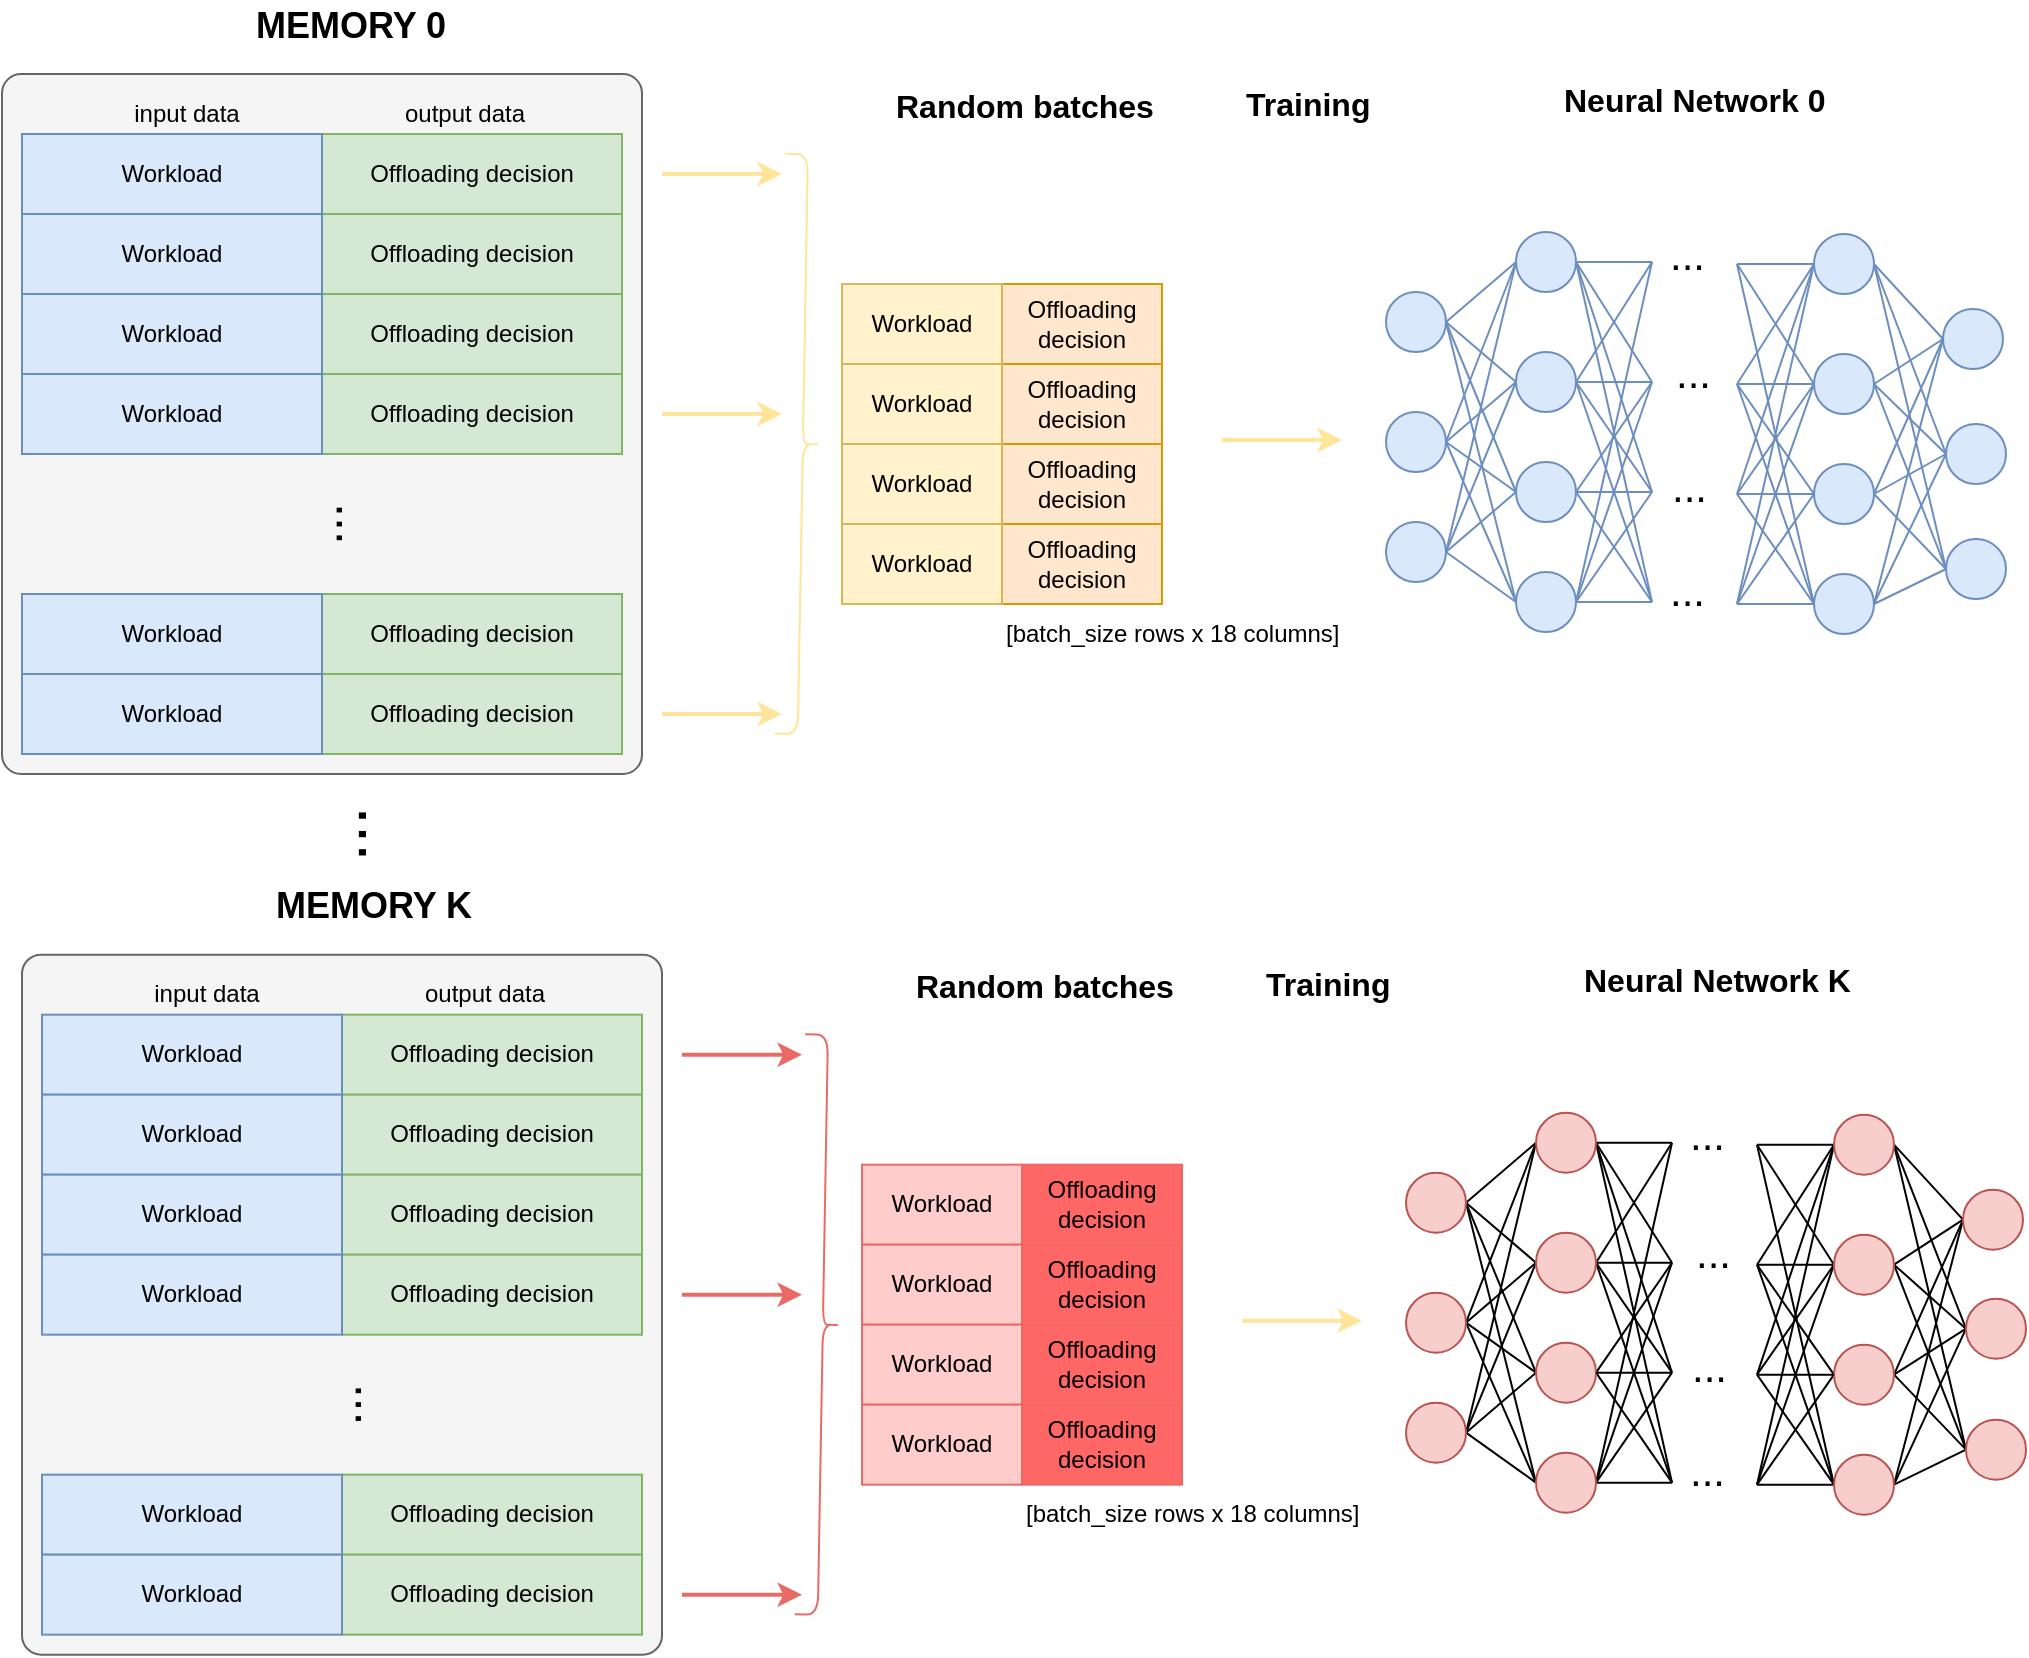 <mxfile version="22.1.16" type="google">
  <diagram id="KH8mkkUgR1tYVXHdWoPw" name="Page-1">
    <mxGraphModel grid="1" page="1" gridSize="10" guides="1" tooltips="1" connect="1" arrows="1" fold="1" pageScale="1" pageWidth="827" pageHeight="1169" math="0" shadow="0">
      <root>
        <mxCell id="0" />
        <mxCell id="1" parent="0" />
        <mxCell id="go-kn7gdVx5rD23F8DDE-1" value="" style="rounded=1;whiteSpace=wrap;html=1;strokeColor=#666666;fillColor=#f5f5f5;fontColor=#333333;arcSize=3;" vertex="1" parent="1">
          <mxGeometry x="120" y="70" width="320" height="350" as="geometry" />
        </mxCell>
        <mxCell id="go-kn7gdVx5rD23F8DDE-3" value="Offloading decision" style="rounded=0;whiteSpace=wrap;html=1;strokeColor=#82b366;fillColor=#d5e8d4;" vertex="1" parent="1">
          <mxGeometry x="280" y="100" width="150" height="40" as="geometry" />
        </mxCell>
        <mxCell id="go-kn7gdVx5rD23F8DDE-4" value="Workload" style="rounded=0;whiteSpace=wrap;html=1;strokeColor=#6c8ebf;fillColor=#dae8fc;" vertex="1" parent="1">
          <mxGeometry x="130" y="100" width="150" height="40" as="geometry" />
        </mxCell>
        <mxCell id="go-kn7gdVx5rD23F8DDE-5" value="&lt;b&gt;&lt;font style=&quot;font-size: 18px&quot;&gt;MEMORY 0&lt;/font&gt;&lt;/b&gt;" style="text;html=1;resizable=0;points=[];autosize=1;align=left;verticalAlign=top;spacingTop=-4;fontColor=#000000;" vertex="1" parent="1">
          <mxGeometry x="245" y="33" width="110" height="20" as="geometry" />
        </mxCell>
        <mxCell id="go-kn7gdVx5rD23F8DDE-6" value="input data" style="text;html=1;strokeColor=none;fillColor=none;align=center;verticalAlign=middle;whiteSpace=wrap;rounded=0;fontColor=#000000;" vertex="1" parent="1">
          <mxGeometry x="185" y="80" width="55" height="20" as="geometry" />
        </mxCell>
        <mxCell id="go-kn7gdVx5rD23F8DDE-7" value="output data" style="text;html=1;strokeColor=none;fillColor=none;align=center;verticalAlign=middle;whiteSpace=wrap;rounded=0;fontColor=#000000;" vertex="1" parent="1">
          <mxGeometry x="320" y="80" width="63" height="20" as="geometry" />
        </mxCell>
        <mxCell id="go-kn7gdVx5rD23F8DDE-9" value="Offloading decision" style="rounded=0;whiteSpace=wrap;html=1;strokeColor=#82b366;fillColor=#d5e8d4;" vertex="1" parent="1">
          <mxGeometry x="280" y="140" width="150" height="40" as="geometry" />
        </mxCell>
        <mxCell id="go-kn7gdVx5rD23F8DDE-10" value="Workload" style="rounded=0;whiteSpace=wrap;html=1;strokeColor=#6c8ebf;fillColor=#dae8fc;" vertex="1" parent="1">
          <mxGeometry x="130" y="140" width="150" height="40" as="geometry" />
        </mxCell>
        <mxCell id="go-kn7gdVx5rD23F8DDE-11" value="Offloading decision" style="rounded=0;whiteSpace=wrap;html=1;strokeColor=#82b366;fillColor=#d5e8d4;" vertex="1" parent="1">
          <mxGeometry x="280" y="180" width="150" height="40" as="geometry" />
        </mxCell>
        <mxCell id="go-kn7gdVx5rD23F8DDE-12" value="Workload" style="rounded=0;whiteSpace=wrap;html=1;strokeColor=#6c8ebf;fillColor=#dae8fc;" vertex="1" parent="1">
          <mxGeometry x="130" y="180" width="150" height="40" as="geometry" />
        </mxCell>
        <mxCell id="go-kn7gdVx5rD23F8DDE-13" value="Offloading decision" style="rounded=0;whiteSpace=wrap;html=1;strokeColor=#82b366;fillColor=#d5e8d4;" vertex="1" parent="1">
          <mxGeometry x="280" y="220" width="150" height="40" as="geometry" />
        </mxCell>
        <mxCell id="go-kn7gdVx5rD23F8DDE-14" value="Workload" style="rounded=0;whiteSpace=wrap;html=1;strokeColor=#6c8ebf;fillColor=#dae8fc;" vertex="1" parent="1">
          <mxGeometry x="130" y="220" width="150" height="40" as="geometry" />
        </mxCell>
        <mxCell id="go-kn7gdVx5rD23F8DDE-19" value="Offloading decision" style="rounded=0;whiteSpace=wrap;html=1;strokeColor=#82b366;fillColor=#d5e8d4;" vertex="1" parent="1">
          <mxGeometry x="280" y="330" width="150" height="40" as="geometry" />
        </mxCell>
        <mxCell id="go-kn7gdVx5rD23F8DDE-20" value="Workload" style="rounded=0;whiteSpace=wrap;html=1;strokeColor=#6c8ebf;fillColor=#dae8fc;" vertex="1" parent="1">
          <mxGeometry x="130" y="330" width="150" height="40" as="geometry" />
        </mxCell>
        <mxCell id="go-kn7gdVx5rD23F8DDE-21" value="Offloading decision" style="rounded=0;whiteSpace=wrap;html=1;strokeColor=#82b366;fillColor=#d5e8d4;" vertex="1" parent="1">
          <mxGeometry x="280" y="370" width="150" height="40" as="geometry" />
        </mxCell>
        <mxCell id="go-kn7gdVx5rD23F8DDE-22" value="Workload" style="rounded=0;whiteSpace=wrap;html=1;strokeColor=#6c8ebf;fillColor=#dae8fc;" vertex="1" parent="1">
          <mxGeometry x="130" y="370" width="150" height="40" as="geometry" />
        </mxCell>
        <mxCell id="go-kn7gdVx5rD23F8DDE-23" value="&lt;font style=&quot;font-size: 25px&quot;&gt;...&lt;/font&gt;" style="text;html=1;strokeColor=none;fillColor=none;align=center;verticalAlign=middle;whiteSpace=wrap;rounded=0;fontColor=#000000;rotation=-90;" vertex="1" parent="1">
          <mxGeometry x="260" y="285" width="40" height="20" as="geometry" />
        </mxCell>
        <mxCell id="go-kn7gdVx5rD23F8DDE-24" value="[batch_size rows x 18 columns]" style="text;html=1;resizable=0;points=[];autosize=1;align=left;verticalAlign=top;spacingTop=-4;fontColor=#000000;" vertex="1" parent="1">
          <mxGeometry x="620" y="340" width="180" height="20" as="geometry" />
        </mxCell>
        <mxCell id="go-kn7gdVx5rD23F8DDE-25" value="" style="endArrow=classic;html=1;strokeColor=#FFE599;fontColor=#000000;fillColor=#fff2cc;strokeWidth=2;" edge="1" parent="1">
          <mxGeometry width="50" height="50" relative="1" as="geometry">
            <mxPoint x="450" y="390" as="sourcePoint" />
            <mxPoint x="510" y="390" as="targetPoint" />
          </mxGeometry>
        </mxCell>
        <mxCell id="go-kn7gdVx5rD23F8DDE-26" value="" style="endArrow=classic;html=1;strokeColor=#FFE599;fontColor=#000000;fillColor=#fff2cc;strokeWidth=2;" edge="1" parent="1">
          <mxGeometry width="50" height="50" relative="1" as="geometry">
            <mxPoint x="450" y="240" as="sourcePoint" />
            <mxPoint x="510" y="240" as="targetPoint" />
          </mxGeometry>
        </mxCell>
        <mxCell id="go-kn7gdVx5rD23F8DDE-27" value="" style="endArrow=classic;html=1;strokeColor=#FFE599;fontColor=#000000;fillColor=#fff2cc;strokeWidth=2;" edge="1" parent="1">
          <mxGeometry width="50" height="50" relative="1" as="geometry">
            <mxPoint x="450" y="120" as="sourcePoint" />
            <mxPoint x="510" y="120" as="targetPoint" />
          </mxGeometry>
        </mxCell>
        <mxCell id="go-kn7gdVx5rD23F8DDE-35" value="Offloading decision" style="rounded=0;whiteSpace=wrap;html=1;strokeColor=#d79b00;fillColor=#ffe6cc;" vertex="1" parent="1">
          <mxGeometry x="620" y="175" width="80" height="40" as="geometry" />
        </mxCell>
        <mxCell id="go-kn7gdVx5rD23F8DDE-36" value="Workload" style="rounded=0;whiteSpace=wrap;html=1;strokeColor=#d6b656;fillColor=#fff2cc;" vertex="1" parent="1">
          <mxGeometry x="540" y="175" width="80" height="40" as="geometry" />
        </mxCell>
        <mxCell id="go-kn7gdVx5rD23F8DDE-37" value="Offloading decision" style="rounded=0;whiteSpace=wrap;html=1;strokeColor=#d79b00;fillColor=#ffe6cc;" vertex="1" parent="1">
          <mxGeometry x="620" y="215" width="80" height="40" as="geometry" />
        </mxCell>
        <mxCell id="go-kn7gdVx5rD23F8DDE-38" value="Workload" style="rounded=0;whiteSpace=wrap;html=1;strokeColor=#d6b656;fillColor=#fff2cc;" vertex="1" parent="1">
          <mxGeometry x="540" y="215" width="80" height="40" as="geometry" />
        </mxCell>
        <mxCell id="go-kn7gdVx5rD23F8DDE-39" value="Offloading decision" style="rounded=0;whiteSpace=wrap;html=1;strokeColor=#d79b00;fillColor=#ffe6cc;" vertex="1" parent="1">
          <mxGeometry x="620" y="255" width="80" height="40" as="geometry" />
        </mxCell>
        <mxCell id="go-kn7gdVx5rD23F8DDE-40" value="Workload" style="rounded=0;whiteSpace=wrap;html=1;strokeColor=#d6b656;fillColor=#fff2cc;" vertex="1" parent="1">
          <mxGeometry x="540" y="255" width="80" height="40" as="geometry" />
        </mxCell>
        <mxCell id="go-kn7gdVx5rD23F8DDE-41" value="Offloading decision" style="rounded=0;whiteSpace=wrap;html=1;strokeColor=#d79b00;fillColor=#ffe6cc;" vertex="1" parent="1">
          <mxGeometry x="620" y="295" width="80" height="40" as="geometry" />
        </mxCell>
        <mxCell id="go-kn7gdVx5rD23F8DDE-42" value="Workload" style="rounded=0;whiteSpace=wrap;html=1;strokeColor=#d6b656;fillColor=#FFF2CC;" vertex="1" parent="1">
          <mxGeometry x="540" y="295" width="80" height="40" as="geometry" />
        </mxCell>
        <mxCell id="go-kn7gdVx5rD23F8DDE-46" value="&lt;b&gt;&lt;font style=&quot;font-size: 16px&quot;&gt;Random batches&lt;/font&gt;&lt;/b&gt;" style="text;html=1;resizable=0;points=[];autosize=1;align=left;verticalAlign=top;spacingTop=-4;fontColor=#000000;" vertex="1" parent="1">
          <mxGeometry x="565" y="74" width="140" height="20" as="geometry" />
        </mxCell>
        <mxCell id="go-kn7gdVx5rD23F8DDE-57" style="rounded=0;orthogonalLoop=1;jettySize=auto;html=1;exitX=1;exitY=0.5;exitDx=0;exitDy=0;entryX=0;entryY=0.5;entryDx=0;entryDy=0;strokeColor=#6c8ebf;strokeWidth=1;fontColor=#000000;endArrow=none;endFill=0;fillColor=#dae8fc;" edge="1" parent="1" source="go-kn7gdVx5rD23F8DDE-47" target="go-kn7gdVx5rD23F8DDE-50">
          <mxGeometry relative="1" as="geometry" />
        </mxCell>
        <mxCell id="go-kn7gdVx5rD23F8DDE-58" style="edgeStyle=none;rounded=0;orthogonalLoop=1;jettySize=auto;html=1;exitX=1;exitY=0.5;exitDx=0;exitDy=0;entryX=0;entryY=0.5;entryDx=0;entryDy=0;endArrow=none;endFill=0;strokeColor=#6c8ebf;strokeWidth=1;fontColor=#000000;fillColor=#dae8fc;" edge="1" parent="1" source="go-kn7gdVx5rD23F8DDE-47" target="go-kn7gdVx5rD23F8DDE-51">
          <mxGeometry relative="1" as="geometry" />
        </mxCell>
        <mxCell id="go-kn7gdVx5rD23F8DDE-59" style="edgeStyle=none;rounded=0;orthogonalLoop=1;jettySize=auto;html=1;exitX=1;exitY=0.5;exitDx=0;exitDy=0;entryX=0;entryY=0.5;entryDx=0;entryDy=0;endArrow=none;endFill=0;strokeColor=#6c8ebf;strokeWidth=1;fontColor=#000000;fillColor=#dae8fc;" edge="1" parent="1" source="go-kn7gdVx5rD23F8DDE-47" target="go-kn7gdVx5rD23F8DDE-52">
          <mxGeometry relative="1" as="geometry" />
        </mxCell>
        <mxCell id="go-kn7gdVx5rD23F8DDE-60" style="edgeStyle=none;rounded=0;orthogonalLoop=1;jettySize=auto;html=1;exitX=1;exitY=0.5;exitDx=0;exitDy=0;entryX=0;entryY=0.5;entryDx=0;entryDy=0;endArrow=none;endFill=0;strokeColor=#6c8ebf;strokeWidth=1;fontColor=#000000;fillColor=#dae8fc;" edge="1" parent="1" source="go-kn7gdVx5rD23F8DDE-47" target="go-kn7gdVx5rD23F8DDE-53">
          <mxGeometry relative="1" as="geometry" />
        </mxCell>
        <mxCell id="go-kn7gdVx5rD23F8DDE-47" value="" style="ellipse;whiteSpace=wrap;html=1;aspect=fixed;strokeColor=#6c8ebf;fillColor=#dae8fc;" vertex="1" parent="1">
          <mxGeometry x="812" y="179" width="30" height="30" as="geometry" />
        </mxCell>
        <mxCell id="go-kn7gdVx5rD23F8DDE-61" style="edgeStyle=none;rounded=0;orthogonalLoop=1;jettySize=auto;html=1;exitX=1;exitY=0.5;exitDx=0;exitDy=0;entryX=0;entryY=0.5;entryDx=0;entryDy=0;endArrow=none;endFill=0;strokeColor=#6c8ebf;strokeWidth=1;fontColor=#000000;fillColor=#dae8fc;" edge="1" parent="1" source="go-kn7gdVx5rD23F8DDE-48" target="go-kn7gdVx5rD23F8DDE-50">
          <mxGeometry relative="1" as="geometry" />
        </mxCell>
        <mxCell id="go-kn7gdVx5rD23F8DDE-62" style="edgeStyle=none;rounded=0;orthogonalLoop=1;jettySize=auto;html=1;exitX=1;exitY=0.5;exitDx=0;exitDy=0;entryX=0;entryY=0.5;entryDx=0;entryDy=0;endArrow=none;endFill=0;strokeColor=#6c8ebf;strokeWidth=1;fontColor=#000000;fillColor=#dae8fc;" edge="1" parent="1" source="go-kn7gdVx5rD23F8DDE-48" target="go-kn7gdVx5rD23F8DDE-51">
          <mxGeometry relative="1" as="geometry" />
        </mxCell>
        <mxCell id="go-kn7gdVx5rD23F8DDE-64" style="edgeStyle=none;rounded=0;orthogonalLoop=1;jettySize=auto;html=1;exitX=1;exitY=0.5;exitDx=0;exitDy=0;entryX=0;entryY=0.5;entryDx=0;entryDy=0;endArrow=none;endFill=0;strokeColor=#6c8ebf;strokeWidth=1;fontColor=#000000;fillColor=#dae8fc;" edge="1" parent="1" source="go-kn7gdVx5rD23F8DDE-48" target="go-kn7gdVx5rD23F8DDE-53">
          <mxGeometry relative="1" as="geometry" />
        </mxCell>
        <mxCell id="go-kn7gdVx5rD23F8DDE-66" style="edgeStyle=none;rounded=0;orthogonalLoop=1;jettySize=auto;html=1;exitX=1;exitY=0.5;exitDx=0;exitDy=0;entryX=0;entryY=0.5;entryDx=0;entryDy=0;endArrow=none;endFill=0;strokeColor=#6c8ebf;strokeWidth=1;fontColor=#000000;fillColor=#dae8fc;" edge="1" parent="1" source="go-kn7gdVx5rD23F8DDE-48" target="go-kn7gdVx5rD23F8DDE-52">
          <mxGeometry relative="1" as="geometry" />
        </mxCell>
        <mxCell id="go-kn7gdVx5rD23F8DDE-48" value="" style="ellipse;whiteSpace=wrap;html=1;aspect=fixed;strokeColor=#6c8ebf;fillColor=#dae8fc;" vertex="1" parent="1">
          <mxGeometry x="812" y="239" width="30" height="30" as="geometry" />
        </mxCell>
        <mxCell id="go-kn7gdVx5rD23F8DDE-63" style="edgeStyle=none;rounded=0;orthogonalLoop=1;jettySize=auto;html=1;exitX=1;exitY=0.5;exitDx=0;exitDy=0;entryX=0;entryY=0.5;entryDx=0;entryDy=0;endArrow=none;endFill=0;strokeColor=#6c8ebf;strokeWidth=1;fontColor=#000000;fillColor=#dae8fc;" edge="1" parent="1" source="go-kn7gdVx5rD23F8DDE-49" target="go-kn7gdVx5rD23F8DDE-52">
          <mxGeometry relative="1" as="geometry" />
        </mxCell>
        <mxCell id="go-kn7gdVx5rD23F8DDE-65" style="edgeStyle=none;rounded=0;orthogonalLoop=1;jettySize=auto;html=1;exitX=1;exitY=0.5;exitDx=0;exitDy=0;entryX=0;entryY=0.5;entryDx=0;entryDy=0;endArrow=none;endFill=0;strokeColor=#6c8ebf;strokeWidth=1;fontColor=#000000;fillColor=#dae8fc;" edge="1" parent="1" source="go-kn7gdVx5rD23F8DDE-49" target="go-kn7gdVx5rD23F8DDE-51">
          <mxGeometry relative="1" as="geometry" />
        </mxCell>
        <mxCell id="go-kn7gdVx5rD23F8DDE-67" style="edgeStyle=none;rounded=0;orthogonalLoop=1;jettySize=auto;html=1;exitX=1;exitY=0.5;exitDx=0;exitDy=0;entryX=0;entryY=0.5;entryDx=0;entryDy=0;endArrow=none;endFill=0;strokeColor=#6c8ebf;strokeWidth=1;fontColor=#000000;fillColor=#dae8fc;" edge="1" parent="1" source="go-kn7gdVx5rD23F8DDE-49" target="go-kn7gdVx5rD23F8DDE-50">
          <mxGeometry relative="1" as="geometry" />
        </mxCell>
        <mxCell id="go-kn7gdVx5rD23F8DDE-68" style="edgeStyle=none;rounded=0;orthogonalLoop=1;jettySize=auto;html=1;exitX=1;exitY=0.5;exitDx=0;exitDy=0;entryX=0;entryY=0.5;entryDx=0;entryDy=0;endArrow=none;endFill=0;strokeColor=#6c8ebf;strokeWidth=1;fontColor=#000000;fillColor=#dae8fc;" edge="1" parent="1" source="go-kn7gdVx5rD23F8DDE-49" target="go-kn7gdVx5rD23F8DDE-53">
          <mxGeometry relative="1" as="geometry" />
        </mxCell>
        <mxCell id="go-kn7gdVx5rD23F8DDE-49" value="" style="ellipse;whiteSpace=wrap;html=1;aspect=fixed;strokeColor=#6c8ebf;fillColor=#dae8fc;" vertex="1" parent="1">
          <mxGeometry x="812" y="294" width="30" height="30" as="geometry" />
        </mxCell>
        <mxCell id="go-kn7gdVx5rD23F8DDE-94" style="edgeStyle=none;rounded=0;orthogonalLoop=1;jettySize=auto;html=1;exitX=1;exitY=0.5;exitDx=0;exitDy=0;entryX=0;entryY=0.5;entryDx=0;entryDy=0;endArrow=none;endFill=0;strokeColor=#6c8ebf;strokeWidth=1;fontColor=#000000;fillColor=#dae8fc;" edge="1" parent="1" source="go-kn7gdVx5rD23F8DDE-50">
          <mxGeometry relative="1" as="geometry">
            <mxPoint x="945" y="334" as="targetPoint" />
          </mxGeometry>
        </mxCell>
        <mxCell id="go-kn7gdVx5rD23F8DDE-95" style="edgeStyle=none;rounded=0;orthogonalLoop=1;jettySize=auto;html=1;exitX=1;exitY=0.5;exitDx=0;exitDy=0;entryX=0;entryY=0.5;entryDx=0;entryDy=0;endArrow=none;endFill=0;strokeColor=#6c8ebf;strokeWidth=1;fontColor=#000000;fillColor=#dae8fc;" edge="1" parent="1" source="go-kn7gdVx5rD23F8DDE-50">
          <mxGeometry relative="1" as="geometry">
            <mxPoint x="945" y="279" as="targetPoint" />
          </mxGeometry>
        </mxCell>
        <mxCell id="go-kn7gdVx5rD23F8DDE-96" style="edgeStyle=none;rounded=0;orthogonalLoop=1;jettySize=auto;html=1;exitX=1;exitY=0.5;exitDx=0;exitDy=0;entryX=0;entryY=0.5;entryDx=0;entryDy=0;endArrow=none;endFill=0;strokeColor=#6c8ebf;strokeWidth=1;fontColor=#000000;fillColor=#dae8fc;" edge="1" parent="1" source="go-kn7gdVx5rD23F8DDE-50">
          <mxGeometry relative="1" as="geometry">
            <mxPoint x="945" y="224" as="targetPoint" />
          </mxGeometry>
        </mxCell>
        <mxCell id="go-kn7gdVx5rD23F8DDE-97" style="edgeStyle=none;rounded=0;orthogonalLoop=1;jettySize=auto;html=1;exitX=1;exitY=0.5;exitDx=0;exitDy=0;entryX=0;entryY=0.5;entryDx=0;entryDy=0;endArrow=none;endFill=0;strokeColor=#6c8ebf;strokeWidth=1;fontColor=#000000;fillColor=#dae8fc;" edge="1" parent="1" source="go-kn7gdVx5rD23F8DDE-50">
          <mxGeometry relative="1" as="geometry">
            <mxPoint x="945" y="164" as="targetPoint" />
          </mxGeometry>
        </mxCell>
        <mxCell id="go-kn7gdVx5rD23F8DDE-50" value="" style="ellipse;whiteSpace=wrap;html=1;aspect=fixed;strokeColor=#6c8ebf;fillColor=#dae8fc;" vertex="1" parent="1">
          <mxGeometry x="877" y="149" width="30" height="30" as="geometry" />
        </mxCell>
        <mxCell id="go-kn7gdVx5rD23F8DDE-103" style="edgeStyle=none;rounded=0;orthogonalLoop=1;jettySize=auto;html=1;exitX=1;exitY=0.5;exitDx=0;exitDy=0;entryX=0;entryY=0.5;entryDx=0;entryDy=0;endArrow=none;endFill=0;strokeColor=#6c8ebf;strokeWidth=1;fontColor=#000000;fillColor=#dae8fc;" edge="1" parent="1" source="go-kn7gdVx5rD23F8DDE-51">
          <mxGeometry relative="1" as="geometry">
            <mxPoint x="945" y="224" as="targetPoint" />
          </mxGeometry>
        </mxCell>
        <mxCell id="go-kn7gdVx5rD23F8DDE-104" style="edgeStyle=none;rounded=0;orthogonalLoop=1;jettySize=auto;html=1;exitX=1;exitY=0.5;exitDx=0;exitDy=0;entryX=0;entryY=0.5;entryDx=0;entryDy=0;endArrow=none;endFill=0;strokeColor=#6c8ebf;strokeWidth=1;fontColor=#000000;fillColor=#dae8fc;" edge="1" parent="1" source="go-kn7gdVx5rD23F8DDE-51">
          <mxGeometry relative="1" as="geometry">
            <mxPoint x="945" y="164" as="targetPoint" />
          </mxGeometry>
        </mxCell>
        <mxCell id="go-kn7gdVx5rD23F8DDE-105" style="edgeStyle=none;rounded=0;orthogonalLoop=1;jettySize=auto;html=1;exitX=1;exitY=0.5;exitDx=0;exitDy=0;entryX=0;entryY=0.5;entryDx=0;entryDy=0;endArrow=none;endFill=0;strokeColor=#6c8ebf;strokeWidth=1;fontColor=#000000;fillColor=#dae8fc;" edge="1" parent="1" source="go-kn7gdVx5rD23F8DDE-51">
          <mxGeometry relative="1" as="geometry">
            <mxPoint x="945" y="279" as="targetPoint" />
          </mxGeometry>
        </mxCell>
        <mxCell id="go-kn7gdVx5rD23F8DDE-106" style="edgeStyle=none;rounded=0;orthogonalLoop=1;jettySize=auto;html=1;exitX=1;exitY=0.5;exitDx=0;exitDy=0;entryX=0;entryY=0.5;entryDx=0;entryDy=0;endArrow=none;endFill=0;strokeColor=#6c8ebf;strokeWidth=1;fontColor=#000000;fillColor=#dae8fc;" edge="1" parent="1" source="go-kn7gdVx5rD23F8DDE-51">
          <mxGeometry relative="1" as="geometry">
            <mxPoint x="945" y="334" as="targetPoint" />
          </mxGeometry>
        </mxCell>
        <mxCell id="go-kn7gdVx5rD23F8DDE-51" value="" style="ellipse;whiteSpace=wrap;html=1;aspect=fixed;strokeColor=#6c8ebf;fillColor=#dae8fc;" vertex="1" parent="1">
          <mxGeometry x="877" y="209" width="30" height="30" as="geometry" />
        </mxCell>
        <mxCell id="go-kn7gdVx5rD23F8DDE-108" style="edgeStyle=none;rounded=0;orthogonalLoop=1;jettySize=auto;html=1;exitX=1;exitY=0.5;exitDx=0;exitDy=0;entryX=0;entryY=0.5;entryDx=0;entryDy=0;endArrow=none;endFill=0;strokeColor=#6c8ebf;strokeWidth=1;fontColor=#000000;fillColor=#dae8fc;" edge="1" parent="1" source="go-kn7gdVx5rD23F8DDE-52">
          <mxGeometry relative="1" as="geometry">
            <mxPoint x="945" y="334" as="targetPoint" />
          </mxGeometry>
        </mxCell>
        <mxCell id="go-kn7gdVx5rD23F8DDE-109" style="edgeStyle=none;rounded=0;orthogonalLoop=1;jettySize=auto;html=1;exitX=1;exitY=0.5;exitDx=0;exitDy=0;entryX=0;entryY=0.5;entryDx=0;entryDy=0;endArrow=none;endFill=0;strokeColor=#6c8ebf;strokeWidth=1;fontColor=#000000;fillColor=#dae8fc;" edge="1" parent="1" source="go-kn7gdVx5rD23F8DDE-52">
          <mxGeometry relative="1" as="geometry">
            <mxPoint x="945" y="224" as="targetPoint" />
          </mxGeometry>
        </mxCell>
        <mxCell id="go-kn7gdVx5rD23F8DDE-52" value="" style="ellipse;whiteSpace=wrap;html=1;aspect=fixed;strokeColor=#6c8ebf;fillColor=#dae8fc;" vertex="1" parent="1">
          <mxGeometry x="877" y="264" width="30" height="30" as="geometry" />
        </mxCell>
        <mxCell id="go-kn7gdVx5rD23F8DDE-98" style="edgeStyle=none;rounded=0;orthogonalLoop=1;jettySize=auto;html=1;exitX=1;exitY=0.5;exitDx=0;exitDy=0;entryX=0;entryY=0.5;entryDx=0;entryDy=0;endArrow=none;endFill=0;strokeColor=#6c8ebf;strokeWidth=1;fontColor=#000000;fillColor=#dae8fc;" edge="1" parent="1" source="go-kn7gdVx5rD23F8DDE-53">
          <mxGeometry relative="1" as="geometry">
            <mxPoint x="945" y="164" as="targetPoint" />
          </mxGeometry>
        </mxCell>
        <mxCell id="go-kn7gdVx5rD23F8DDE-99" style="edgeStyle=none;rounded=0;orthogonalLoop=1;jettySize=auto;html=1;exitX=1;exitY=0.5;exitDx=0;exitDy=0;entryX=0;entryY=0.5;entryDx=0;entryDy=0;endArrow=none;endFill=0;strokeColor=#6c8ebf;strokeWidth=1;fontColor=#000000;fillColor=#dae8fc;" edge="1" parent="1" source="go-kn7gdVx5rD23F8DDE-53">
          <mxGeometry relative="1" as="geometry">
            <mxPoint x="945" y="224" as="targetPoint" />
          </mxGeometry>
        </mxCell>
        <mxCell id="go-kn7gdVx5rD23F8DDE-100" style="edgeStyle=none;rounded=0;orthogonalLoop=1;jettySize=auto;html=1;exitX=1;exitY=0.5;exitDx=0;exitDy=0;entryX=0;entryY=0.5;entryDx=0;entryDy=0;endArrow=none;endFill=0;strokeColor=#6c8ebf;strokeWidth=1;fontColor=#000000;fillColor=#dae8fc;" edge="1" parent="1" source="go-kn7gdVx5rD23F8DDE-53">
          <mxGeometry relative="1" as="geometry">
            <mxPoint x="945" y="279" as="targetPoint" />
          </mxGeometry>
        </mxCell>
        <mxCell id="go-kn7gdVx5rD23F8DDE-101" style="edgeStyle=none;rounded=0;orthogonalLoop=1;jettySize=auto;html=1;exitX=1;exitY=0.5;exitDx=0;exitDy=0;entryX=0;entryY=0.5;entryDx=0;entryDy=0;endArrow=none;endFill=0;strokeColor=#6c8ebf;strokeWidth=1;fontColor=#000000;fillColor=#dae8fc;" edge="1" parent="1" source="go-kn7gdVx5rD23F8DDE-53">
          <mxGeometry relative="1" as="geometry">
            <mxPoint x="945" y="334" as="targetPoint" />
          </mxGeometry>
        </mxCell>
        <mxCell id="go-kn7gdVx5rD23F8DDE-53" value="" style="ellipse;whiteSpace=wrap;html=1;aspect=fixed;strokeColor=#6c8ebf;fillColor=#dae8fc;" vertex="1" parent="1">
          <mxGeometry x="877" y="319" width="30" height="30" as="geometry" />
        </mxCell>
        <mxCell id="go-kn7gdVx5rD23F8DDE-102" style="edgeStyle=none;rounded=0;orthogonalLoop=1;jettySize=auto;html=1;exitX=0;exitY=0.5;exitDx=0;exitDy=0;entryX=1;entryY=0.5;entryDx=0;entryDy=0;endArrow=none;endFill=0;strokeColor=#6c8ebf;strokeWidth=1;fontColor=#000000;fillColor=#dae8fc;" edge="1" parent="1" target="go-kn7gdVx5rD23F8DDE-52">
          <mxGeometry relative="1" as="geometry">
            <mxPoint x="945" y="279" as="sourcePoint" />
          </mxGeometry>
        </mxCell>
        <mxCell id="go-kn7gdVx5rD23F8DDE-194" style="rounded=0;orthogonalLoop=1;jettySize=auto;html=1;exitX=1;exitY=0.5;exitDx=0;exitDy=0;entryX=0;entryY=0.5;entryDx=0;entryDy=0;strokeColor=#6c8ebf;strokeWidth=1;fontColor=#000000;endArrow=none;endFill=0;fillColor=#dae8fc;" edge="1" parent="1" source="go-kn7gdVx5rD23F8DDE-198" target="go-kn7gdVx5rD23F8DDE-213">
          <mxGeometry relative="1" as="geometry" />
        </mxCell>
        <mxCell id="go-kn7gdVx5rD23F8DDE-195" style="edgeStyle=none;rounded=0;orthogonalLoop=1;jettySize=auto;html=1;exitX=1;exitY=0.5;exitDx=0;exitDy=0;entryX=0;entryY=0.5;entryDx=0;entryDy=0;endArrow=none;endFill=0;strokeColor=#6c8ebf;strokeWidth=1;fontColor=#000000;fillColor=#dae8fc;" edge="1" parent="1" source="go-kn7gdVx5rD23F8DDE-198" target="go-kn7gdVx5rD23F8DDE-218">
          <mxGeometry relative="1" as="geometry" />
        </mxCell>
        <mxCell id="go-kn7gdVx5rD23F8DDE-196" style="edgeStyle=none;rounded=0;orthogonalLoop=1;jettySize=auto;html=1;exitX=1;exitY=0.5;exitDx=0;exitDy=0;entryX=0;entryY=0.5;entryDx=0;entryDy=0;endArrow=none;endFill=0;strokeColor=#6c8ebf;strokeWidth=1;fontColor=#000000;fillColor=#dae8fc;" edge="1" parent="1" source="go-kn7gdVx5rD23F8DDE-198" target="go-kn7gdVx5rD23F8DDE-221">
          <mxGeometry relative="1" as="geometry" />
        </mxCell>
        <mxCell id="go-kn7gdVx5rD23F8DDE-197" style="edgeStyle=none;rounded=0;orthogonalLoop=1;jettySize=auto;html=1;exitX=1;exitY=0.5;exitDx=0;exitDy=0;entryX=0;entryY=0.5;entryDx=0;entryDy=0;endArrow=none;endFill=0;strokeColor=#6c8ebf;strokeWidth=1;fontColor=#000000;fillColor=#dae8fc;" edge="1" parent="1" source="go-kn7gdVx5rD23F8DDE-198" target="go-kn7gdVx5rD23F8DDE-226">
          <mxGeometry relative="1" as="geometry" />
        </mxCell>
        <mxCell id="go-kn7gdVx5rD23F8DDE-198" value="" style="ellipse;whiteSpace=wrap;html=1;aspect=fixed;strokeColor=#6c8ebf;fillColor=#dae8fc;direction=west;" vertex="1" parent="1">
          <mxGeometry x="1090.5" y="187.5" width="30" height="30" as="geometry" />
        </mxCell>
        <mxCell id="go-kn7gdVx5rD23F8DDE-199" style="edgeStyle=none;rounded=0;orthogonalLoop=1;jettySize=auto;html=1;exitX=1;exitY=0.5;exitDx=0;exitDy=0;entryX=0;entryY=0.5;entryDx=0;entryDy=0;endArrow=none;endFill=0;strokeColor=#6c8ebf;strokeWidth=1;fontColor=#000000;fillColor=#dae8fc;" edge="1" parent="1" source="go-kn7gdVx5rD23F8DDE-203" target="go-kn7gdVx5rD23F8DDE-213">
          <mxGeometry relative="1" as="geometry" />
        </mxCell>
        <mxCell id="go-kn7gdVx5rD23F8DDE-200" style="edgeStyle=none;rounded=0;orthogonalLoop=1;jettySize=auto;html=1;exitX=1;exitY=0.5;exitDx=0;exitDy=0;entryX=0;entryY=0.5;entryDx=0;entryDy=0;endArrow=none;endFill=0;strokeColor=#6c8ebf;strokeWidth=1;fontColor=#000000;fillColor=#dae8fc;" edge="1" parent="1" source="go-kn7gdVx5rD23F8DDE-203" target="go-kn7gdVx5rD23F8DDE-218">
          <mxGeometry relative="1" as="geometry" />
        </mxCell>
        <mxCell id="go-kn7gdVx5rD23F8DDE-201" style="edgeStyle=none;rounded=0;orthogonalLoop=1;jettySize=auto;html=1;exitX=1;exitY=0.5;exitDx=0;exitDy=0;entryX=0;entryY=0.5;entryDx=0;entryDy=0;endArrow=none;endFill=0;strokeColor=#6c8ebf;strokeWidth=1;fontColor=#000000;fillColor=#dae8fc;" edge="1" parent="1" source="go-kn7gdVx5rD23F8DDE-203" target="go-kn7gdVx5rD23F8DDE-226">
          <mxGeometry relative="1" as="geometry" />
        </mxCell>
        <mxCell id="go-kn7gdVx5rD23F8DDE-202" style="edgeStyle=none;rounded=0;orthogonalLoop=1;jettySize=auto;html=1;exitX=1;exitY=0.5;exitDx=0;exitDy=0;entryX=0;entryY=0.5;entryDx=0;entryDy=0;endArrow=none;endFill=0;strokeColor=#6c8ebf;strokeWidth=1;fontColor=#000000;fillColor=#dae8fc;" edge="1" parent="1" source="go-kn7gdVx5rD23F8DDE-203" target="go-kn7gdVx5rD23F8DDE-221">
          <mxGeometry relative="1" as="geometry" />
        </mxCell>
        <mxCell id="go-kn7gdVx5rD23F8DDE-203" value="" style="ellipse;whiteSpace=wrap;html=1;aspect=fixed;strokeColor=#6c8ebf;fillColor=#dae8fc;direction=west;" vertex="1" parent="1">
          <mxGeometry x="1092" y="245" width="30" height="30" as="geometry" />
        </mxCell>
        <mxCell id="go-kn7gdVx5rD23F8DDE-204" style="edgeStyle=none;rounded=0;orthogonalLoop=1;jettySize=auto;html=1;exitX=1;exitY=0.5;exitDx=0;exitDy=0;entryX=0;entryY=0.5;entryDx=0;entryDy=0;endArrow=none;endFill=0;strokeColor=#6c8ebf;strokeWidth=1;fontColor=#000000;fillColor=#dae8fc;" edge="1" parent="1" source="go-kn7gdVx5rD23F8DDE-208" target="go-kn7gdVx5rD23F8DDE-221">
          <mxGeometry relative="1" as="geometry" />
        </mxCell>
        <mxCell id="go-kn7gdVx5rD23F8DDE-205" style="edgeStyle=none;rounded=0;orthogonalLoop=1;jettySize=auto;html=1;exitX=1;exitY=0.5;exitDx=0;exitDy=0;entryX=0;entryY=0.5;entryDx=0;entryDy=0;endArrow=none;endFill=0;strokeColor=#6c8ebf;strokeWidth=1;fontColor=#000000;fillColor=#dae8fc;" edge="1" parent="1" source="go-kn7gdVx5rD23F8DDE-208" target="go-kn7gdVx5rD23F8DDE-218">
          <mxGeometry relative="1" as="geometry" />
        </mxCell>
        <mxCell id="go-kn7gdVx5rD23F8DDE-206" style="edgeStyle=none;rounded=0;orthogonalLoop=1;jettySize=auto;html=1;exitX=1;exitY=0.5;exitDx=0;exitDy=0;entryX=0;entryY=0.5;entryDx=0;entryDy=0;endArrow=none;endFill=0;strokeColor=#6c8ebf;strokeWidth=1;fontColor=#000000;fillColor=#dae8fc;" edge="1" parent="1" source="go-kn7gdVx5rD23F8DDE-208" target="go-kn7gdVx5rD23F8DDE-213">
          <mxGeometry relative="1" as="geometry" />
        </mxCell>
        <mxCell id="go-kn7gdVx5rD23F8DDE-207" style="edgeStyle=none;rounded=0;orthogonalLoop=1;jettySize=auto;html=1;exitX=1;exitY=0.5;exitDx=0;exitDy=0;entryX=0;entryY=0.5;entryDx=0;entryDy=0;endArrow=none;endFill=0;strokeColor=#6c8ebf;strokeWidth=1;fontColor=#000000;fillColor=#dae8fc;" edge="1" parent="1" source="go-kn7gdVx5rD23F8DDE-208" target="go-kn7gdVx5rD23F8DDE-226">
          <mxGeometry relative="1" as="geometry" />
        </mxCell>
        <mxCell id="go-kn7gdVx5rD23F8DDE-208" value="" style="ellipse;whiteSpace=wrap;html=1;aspect=fixed;strokeColor=#6c8ebf;fillColor=#dae8fc;direction=west;" vertex="1" parent="1">
          <mxGeometry x="1092" y="302.5" width="30" height="30" as="geometry" />
        </mxCell>
        <mxCell id="go-kn7gdVx5rD23F8DDE-209" style="edgeStyle=none;rounded=0;orthogonalLoop=1;jettySize=auto;html=1;exitX=1;exitY=0.5;exitDx=0;exitDy=0;entryX=0;entryY=0.5;entryDx=0;entryDy=0;endArrow=none;endFill=0;strokeColor=#6c8ebf;strokeWidth=1;fontColor=#000000;fillColor=#dae8fc;" edge="1" parent="1" source="go-kn7gdVx5rD23F8DDE-213">
          <mxGeometry relative="1" as="geometry">
            <mxPoint x="987.5" y="335" as="targetPoint" />
          </mxGeometry>
        </mxCell>
        <mxCell id="go-kn7gdVx5rD23F8DDE-210" style="edgeStyle=none;rounded=0;orthogonalLoop=1;jettySize=auto;html=1;exitX=1;exitY=0.5;exitDx=0;exitDy=0;entryX=0;entryY=0.5;entryDx=0;entryDy=0;endArrow=none;endFill=0;strokeColor=#6c8ebf;strokeWidth=1;fontColor=#000000;fillColor=#dae8fc;" edge="1" parent="1" source="go-kn7gdVx5rD23F8DDE-213">
          <mxGeometry relative="1" as="geometry">
            <mxPoint x="987.5" y="280" as="targetPoint" />
          </mxGeometry>
        </mxCell>
        <mxCell id="go-kn7gdVx5rD23F8DDE-211" style="edgeStyle=none;rounded=0;orthogonalLoop=1;jettySize=auto;html=1;exitX=1;exitY=0.5;exitDx=0;exitDy=0;entryX=0;entryY=0.5;entryDx=0;entryDy=0;endArrow=none;endFill=0;strokeColor=#6c8ebf;strokeWidth=1;fontColor=#000000;fillColor=#dae8fc;" edge="1" parent="1" source="go-kn7gdVx5rD23F8DDE-213">
          <mxGeometry relative="1" as="geometry">
            <mxPoint x="987.5" y="225" as="targetPoint" />
          </mxGeometry>
        </mxCell>
        <mxCell id="go-kn7gdVx5rD23F8DDE-212" style="edgeStyle=none;rounded=0;orthogonalLoop=1;jettySize=auto;html=1;exitX=1;exitY=0.5;exitDx=0;exitDy=0;entryX=0;entryY=0.5;entryDx=0;entryDy=0;endArrow=none;endFill=0;strokeColor=#6c8ebf;strokeWidth=1;fontColor=#000000;fillColor=#dae8fc;" edge="1" parent="1" source="go-kn7gdVx5rD23F8DDE-213">
          <mxGeometry relative="1" as="geometry">
            <mxPoint x="987.5" y="165" as="targetPoint" />
          </mxGeometry>
        </mxCell>
        <mxCell id="go-kn7gdVx5rD23F8DDE-213" value="" style="ellipse;whiteSpace=wrap;html=1;aspect=fixed;strokeColor=#6c8ebf;fillColor=#dae8fc;direction=west;" vertex="1" parent="1">
          <mxGeometry x="1026" y="150" width="30" height="30" as="geometry" />
        </mxCell>
        <mxCell id="go-kn7gdVx5rD23F8DDE-214" style="edgeStyle=none;rounded=0;orthogonalLoop=1;jettySize=auto;html=1;exitX=1;exitY=0.5;exitDx=0;exitDy=0;entryX=0;entryY=0.5;entryDx=0;entryDy=0;endArrow=none;endFill=0;strokeColor=#6c8ebf;strokeWidth=1;fontColor=#000000;fillColor=#dae8fc;" edge="1" parent="1" source="go-kn7gdVx5rD23F8DDE-218">
          <mxGeometry relative="1" as="geometry">
            <mxPoint x="987.5" y="225" as="targetPoint" />
          </mxGeometry>
        </mxCell>
        <mxCell id="go-kn7gdVx5rD23F8DDE-215" style="edgeStyle=none;rounded=0;orthogonalLoop=1;jettySize=auto;html=1;exitX=1;exitY=0.5;exitDx=0;exitDy=0;entryX=0;entryY=0.5;entryDx=0;entryDy=0;endArrow=none;endFill=0;strokeColor=#6c8ebf;strokeWidth=1;fontColor=#000000;fillColor=#dae8fc;" edge="1" parent="1" source="go-kn7gdVx5rD23F8DDE-218">
          <mxGeometry relative="1" as="geometry">
            <mxPoint x="987.5" y="165" as="targetPoint" />
          </mxGeometry>
        </mxCell>
        <mxCell id="go-kn7gdVx5rD23F8DDE-216" style="edgeStyle=none;rounded=0;orthogonalLoop=1;jettySize=auto;html=1;exitX=1;exitY=0.5;exitDx=0;exitDy=0;entryX=0;entryY=0.5;entryDx=0;entryDy=0;endArrow=none;endFill=0;strokeColor=#6c8ebf;strokeWidth=1;fontColor=#000000;fillColor=#dae8fc;" edge="1" parent="1" source="go-kn7gdVx5rD23F8DDE-218">
          <mxGeometry relative="1" as="geometry">
            <mxPoint x="987.5" y="280" as="targetPoint" />
          </mxGeometry>
        </mxCell>
        <mxCell id="go-kn7gdVx5rD23F8DDE-217" style="edgeStyle=none;rounded=0;orthogonalLoop=1;jettySize=auto;html=1;exitX=1;exitY=0.5;exitDx=0;exitDy=0;entryX=0;entryY=0.5;entryDx=0;entryDy=0;endArrow=none;endFill=0;strokeColor=#6c8ebf;strokeWidth=1;fontColor=#000000;fillColor=#dae8fc;" edge="1" parent="1" source="go-kn7gdVx5rD23F8DDE-218">
          <mxGeometry relative="1" as="geometry">
            <mxPoint x="987.5" y="335" as="targetPoint" />
          </mxGeometry>
        </mxCell>
        <mxCell id="go-kn7gdVx5rD23F8DDE-218" value="" style="ellipse;whiteSpace=wrap;html=1;aspect=fixed;strokeColor=#6c8ebf;fillColor=#dae8fc;direction=west;" vertex="1" parent="1">
          <mxGeometry x="1026" y="210" width="30" height="30" as="geometry" />
        </mxCell>
        <mxCell id="go-kn7gdVx5rD23F8DDE-219" style="edgeStyle=none;rounded=0;orthogonalLoop=1;jettySize=auto;html=1;exitX=1;exitY=0.5;exitDx=0;exitDy=0;entryX=0;entryY=0.5;entryDx=0;entryDy=0;endArrow=none;endFill=0;strokeColor=#6c8ebf;strokeWidth=1;fontColor=#000000;fillColor=#dae8fc;" edge="1" parent="1" source="go-kn7gdVx5rD23F8DDE-221">
          <mxGeometry relative="1" as="geometry">
            <mxPoint x="987.5" y="335" as="targetPoint" />
          </mxGeometry>
        </mxCell>
        <mxCell id="go-kn7gdVx5rD23F8DDE-220" style="edgeStyle=none;rounded=0;orthogonalLoop=1;jettySize=auto;html=1;exitX=1;exitY=0.5;exitDx=0;exitDy=0;entryX=0;entryY=0.5;entryDx=0;entryDy=0;endArrow=none;endFill=0;strokeColor=#6c8ebf;strokeWidth=1;fontColor=#000000;fillColor=#dae8fc;" edge="1" parent="1" source="go-kn7gdVx5rD23F8DDE-221">
          <mxGeometry relative="1" as="geometry">
            <mxPoint x="987.5" y="225" as="targetPoint" />
          </mxGeometry>
        </mxCell>
        <mxCell id="go-kn7gdVx5rD23F8DDE-221" value="" style="ellipse;whiteSpace=wrap;html=1;aspect=fixed;strokeColor=#6c8ebf;fillColor=#dae8fc;direction=west;" vertex="1" parent="1">
          <mxGeometry x="1026" y="265" width="30" height="30" as="geometry" />
        </mxCell>
        <mxCell id="go-kn7gdVx5rD23F8DDE-222" style="edgeStyle=none;rounded=0;orthogonalLoop=1;jettySize=auto;html=1;exitX=1;exitY=0.5;exitDx=0;exitDy=0;entryX=0;entryY=0.5;entryDx=0;entryDy=0;endArrow=none;endFill=0;strokeColor=#6c8ebf;strokeWidth=1;fontColor=#000000;fillColor=#dae8fc;" edge="1" parent="1" source="go-kn7gdVx5rD23F8DDE-226">
          <mxGeometry relative="1" as="geometry">
            <mxPoint x="987.5" y="165" as="targetPoint" />
          </mxGeometry>
        </mxCell>
        <mxCell id="go-kn7gdVx5rD23F8DDE-223" style="edgeStyle=none;rounded=0;orthogonalLoop=1;jettySize=auto;html=1;exitX=1;exitY=0.5;exitDx=0;exitDy=0;entryX=0;entryY=0.5;entryDx=0;entryDy=0;endArrow=none;endFill=0;strokeColor=#6c8ebf;strokeWidth=1;fontColor=#000000;fillColor=#dae8fc;" edge="1" parent="1" source="go-kn7gdVx5rD23F8DDE-226">
          <mxGeometry relative="1" as="geometry">
            <mxPoint x="987.5" y="225" as="targetPoint" />
          </mxGeometry>
        </mxCell>
        <mxCell id="go-kn7gdVx5rD23F8DDE-224" style="edgeStyle=none;rounded=0;orthogonalLoop=1;jettySize=auto;html=1;exitX=1;exitY=0.5;exitDx=0;exitDy=0;entryX=0;entryY=0.5;entryDx=0;entryDy=0;endArrow=none;endFill=0;strokeColor=#6c8ebf;strokeWidth=1;fontColor=#000000;fillColor=#dae8fc;" edge="1" parent="1" source="go-kn7gdVx5rD23F8DDE-226">
          <mxGeometry relative="1" as="geometry">
            <mxPoint x="987.5" y="280" as="targetPoint" />
          </mxGeometry>
        </mxCell>
        <mxCell id="go-kn7gdVx5rD23F8DDE-225" style="edgeStyle=none;rounded=0;orthogonalLoop=1;jettySize=auto;html=1;exitX=1;exitY=0.5;exitDx=0;exitDy=0;entryX=0;entryY=0.5;entryDx=0;entryDy=0;endArrow=none;endFill=0;strokeColor=#6c8ebf;strokeWidth=1;fontColor=#000000;fillColor=#dae8fc;" edge="1" parent="1" source="go-kn7gdVx5rD23F8DDE-226">
          <mxGeometry relative="1" as="geometry">
            <mxPoint x="987.5" y="335" as="targetPoint" />
          </mxGeometry>
        </mxCell>
        <mxCell id="go-kn7gdVx5rD23F8DDE-226" value="" style="ellipse;whiteSpace=wrap;html=1;aspect=fixed;strokeColor=#6c8ebf;fillColor=#dae8fc;direction=west;" vertex="1" parent="1">
          <mxGeometry x="1026" y="320" width="30" height="30" as="geometry" />
        </mxCell>
        <mxCell id="go-kn7gdVx5rD23F8DDE-229" style="edgeStyle=none;rounded=0;orthogonalLoop=1;jettySize=auto;html=1;exitX=0;exitY=0.5;exitDx=0;exitDy=0;entryX=1;entryY=0.5;entryDx=0;entryDy=0;endArrow=none;endFill=0;strokeColor=#6c8ebf;strokeWidth=1;fontColor=#000000;fillColor=#dae8fc;" edge="1" parent="1" target="go-kn7gdVx5rD23F8DDE-221">
          <mxGeometry relative="1" as="geometry">
            <mxPoint x="987.5" y="280" as="sourcePoint" />
          </mxGeometry>
        </mxCell>
        <mxCell id="go-kn7gdVx5rD23F8DDE-232" value="&lt;font style=&quot;font-size: 21px&quot;&gt;...&lt;/font&gt;" style="text;html=1;resizable=0;points=[];autosize=1;align=left;verticalAlign=top;spacingTop=-4;fillColor=none;strokeColor=none;" vertex="1" parent="1">
          <mxGeometry x="952" y="145" width="30" height="20" as="geometry" />
        </mxCell>
        <mxCell id="go-kn7gdVx5rD23F8DDE-235" value="&lt;font style=&quot;font-size: 21px&quot;&gt;...&lt;/font&gt;" style="text;html=1;resizable=0;points=[];autosize=1;align=left;verticalAlign=top;spacingTop=-4;fillColor=none;strokeColor=none;" vertex="1" parent="1">
          <mxGeometry x="955" y="204" width="30" height="20" as="geometry" />
        </mxCell>
        <mxCell id="go-kn7gdVx5rD23F8DDE-236" value="&lt;font style=&quot;font-size: 21px&quot;&gt;...&lt;/font&gt;" style="text;html=1;resizable=0;points=[];autosize=1;align=left;verticalAlign=top;spacingTop=-4;fillColor=none;strokeColor=none;" vertex="1" parent="1">
          <mxGeometry x="953" y="261" width="30" height="20" as="geometry" />
        </mxCell>
        <mxCell id="go-kn7gdVx5rD23F8DDE-237" value="&lt;font style=&quot;font-size: 21px&quot;&gt;...&lt;/font&gt;" style="text;html=1;resizable=0;points=[];autosize=1;align=left;verticalAlign=top;spacingTop=-4;fillColor=none;strokeColor=none;" vertex="1" parent="1">
          <mxGeometry x="952" y="313" width="30" height="20" as="geometry" />
        </mxCell>
        <mxCell id="go-kn7gdVx5rD23F8DDE-240" value="" style="shape=curlyBracket;whiteSpace=wrap;html=1;rounded=1;strokeColor=#FFE599;fillColor=#FFE599;fontColor=#000000;size=0.428;rotation=-179;" vertex="1" parent="1">
          <mxGeometry x="509" y="110" width="20" height="290" as="geometry" />
        </mxCell>
        <mxCell id="go-kn7gdVx5rD23F8DDE-241" value="&lt;font style=&quot;font-size: 16px&quot;&gt;&lt;b&gt;Neural Network 0&lt;/b&gt;&lt;/font&gt;" style="text;html=1;resizable=0;points=[];autosize=1;align=left;verticalAlign=top;spacingTop=-4;fontColor=#000000;" vertex="1" parent="1">
          <mxGeometry x="899" y="71" width="150" height="20" as="geometry" />
        </mxCell>
        <mxCell id="go-kn7gdVx5rD23F8DDE-244" value="" style="endArrow=classic;html=1;strokeColor=#FFE599;fontColor=#000000;fillColor=#fff2cc;strokeWidth=2;" edge="1" parent="1">
          <mxGeometry width="50" height="50" relative="1" as="geometry">
            <mxPoint x="730.0" y="253.0" as="sourcePoint" />
            <mxPoint x="790.0" y="253.0" as="targetPoint" />
          </mxGeometry>
        </mxCell>
        <mxCell id="go-kn7gdVx5rD23F8DDE-245" value="&lt;font style=&quot;font-size: 16px&quot;&gt;&lt;b&gt;Training&lt;/b&gt;&lt;/font&gt;" style="text;html=1;resizable=0;points=[];autosize=1;align=left;verticalAlign=top;spacingTop=-4;fontColor=#000000;" vertex="1" parent="1">
          <mxGeometry x="740" y="73" width="80" height="20" as="geometry" />
        </mxCell>
        <mxCell id="go-kn7gdVx5rD23F8DDE-249" value="&lt;font style=&quot;font-size: 33px&quot;&gt;...&lt;/font&gt;" style="text;html=1;strokeColor=none;fillColor=none;align=center;verticalAlign=middle;whiteSpace=wrap;rounded=0;fontColor=#000000;rotation=-90;" vertex="1" parent="1">
          <mxGeometry x="270" y="440" width="40" height="20" as="geometry" />
        </mxCell>
        <mxCell id="go-kn7gdVx5rD23F8DDE-356" value="" style="rounded=1;whiteSpace=wrap;html=1;strokeColor=#666666;fillColor=#f5f5f5;fontColor=#333333;arcSize=3;" vertex="1" parent="1">
          <mxGeometry x="130" y="510.333" width="320" height="350" as="geometry" />
        </mxCell>
        <mxCell id="go-kn7gdVx5rD23F8DDE-357" value="Offloading decision" style="rounded=0;whiteSpace=wrap;html=1;strokeColor=#82b366;fillColor=#d5e8d4;" vertex="1" parent="1">
          <mxGeometry x="290" y="540.333" width="150" height="40" as="geometry" />
        </mxCell>
        <mxCell id="go-kn7gdVx5rD23F8DDE-358" value="Workload" style="rounded=0;whiteSpace=wrap;html=1;strokeColor=#6c8ebf;fillColor=#dae8fc;" vertex="1" parent="1">
          <mxGeometry x="140" y="540.333" width="150" height="40" as="geometry" />
        </mxCell>
        <mxCell id="go-kn7gdVx5rD23F8DDE-359" value="&lt;b&gt;&lt;font style=&quot;font-size: 18px&quot;&gt;MEMORY K&lt;/font&gt;&lt;/b&gt;" style="text;html=1;resizable=0;points=[];autosize=1;align=left;verticalAlign=top;spacingTop=-4;fontColor=#000000;" vertex="1" parent="1">
          <mxGeometry x="255" y="473.333" width="110" height="20" as="geometry" />
        </mxCell>
        <mxCell id="go-kn7gdVx5rD23F8DDE-360" value="input data" style="text;html=1;strokeColor=none;fillColor=none;align=center;verticalAlign=middle;whiteSpace=wrap;rounded=0;fontColor=#000000;" vertex="1" parent="1">
          <mxGeometry x="195" y="520.333" width="55" height="20" as="geometry" />
        </mxCell>
        <mxCell id="go-kn7gdVx5rD23F8DDE-361" value="output data" style="text;html=1;strokeColor=none;fillColor=none;align=center;verticalAlign=middle;whiteSpace=wrap;rounded=0;fontColor=#000000;" vertex="1" parent="1">
          <mxGeometry x="330" y="520.333" width="63" height="20" as="geometry" />
        </mxCell>
        <mxCell id="go-kn7gdVx5rD23F8DDE-362" value="Offloading decision" style="rounded=0;whiteSpace=wrap;html=1;strokeColor=#82b366;fillColor=#d5e8d4;" vertex="1" parent="1">
          <mxGeometry x="290" y="580.333" width="150" height="40" as="geometry" />
        </mxCell>
        <mxCell id="go-kn7gdVx5rD23F8DDE-363" value="Workload" style="rounded=0;whiteSpace=wrap;html=1;strokeColor=#6c8ebf;fillColor=#dae8fc;" vertex="1" parent="1">
          <mxGeometry x="140" y="580.333" width="150" height="40" as="geometry" />
        </mxCell>
        <mxCell id="go-kn7gdVx5rD23F8DDE-364" value="Offloading decision" style="rounded=0;whiteSpace=wrap;html=1;strokeColor=#82b366;fillColor=#d5e8d4;" vertex="1" parent="1">
          <mxGeometry x="290" y="620.333" width="150" height="40" as="geometry" />
        </mxCell>
        <mxCell id="go-kn7gdVx5rD23F8DDE-365" value="Workload" style="rounded=0;whiteSpace=wrap;html=1;strokeColor=#6c8ebf;fillColor=#dae8fc;" vertex="1" parent="1">
          <mxGeometry x="140" y="620.333" width="150" height="40" as="geometry" />
        </mxCell>
        <mxCell id="go-kn7gdVx5rD23F8DDE-366" value="Offloading decision" style="rounded=0;whiteSpace=wrap;html=1;strokeColor=#82b366;fillColor=#d5e8d4;" vertex="1" parent="1">
          <mxGeometry x="290" y="660.333" width="150" height="40" as="geometry" />
        </mxCell>
        <mxCell id="go-kn7gdVx5rD23F8DDE-367" value="Workload" style="rounded=0;whiteSpace=wrap;html=1;strokeColor=#6c8ebf;fillColor=#dae8fc;" vertex="1" parent="1">
          <mxGeometry x="140" y="660.333" width="150" height="40" as="geometry" />
        </mxCell>
        <mxCell id="go-kn7gdVx5rD23F8DDE-368" value="Offloading decision" style="rounded=0;whiteSpace=wrap;html=1;strokeColor=#82b366;fillColor=#d5e8d4;" vertex="1" parent="1">
          <mxGeometry x="290" y="770.333" width="150" height="40" as="geometry" />
        </mxCell>
        <mxCell id="go-kn7gdVx5rD23F8DDE-369" value="Workload" style="rounded=0;whiteSpace=wrap;html=1;strokeColor=#6c8ebf;fillColor=#dae8fc;" vertex="1" parent="1">
          <mxGeometry x="140" y="770.333" width="150" height="40" as="geometry" />
        </mxCell>
        <mxCell id="go-kn7gdVx5rD23F8DDE-370" value="Offloading decision" style="rounded=0;whiteSpace=wrap;html=1;strokeColor=#82b366;fillColor=#d5e8d4;" vertex="1" parent="1">
          <mxGeometry x="290" y="810.333" width="150" height="40" as="geometry" />
        </mxCell>
        <mxCell id="go-kn7gdVx5rD23F8DDE-371" value="Workload" style="rounded=0;whiteSpace=wrap;html=1;strokeColor=#6c8ebf;fillColor=#dae8fc;" vertex="1" parent="1">
          <mxGeometry x="140" y="810.333" width="150" height="40" as="geometry" />
        </mxCell>
        <mxCell id="go-kn7gdVx5rD23F8DDE-372" value="&lt;font style=&quot;font-size: 25px&quot;&gt;...&lt;/font&gt;" style="text;html=1;strokeColor=none;fillColor=none;align=center;verticalAlign=middle;whiteSpace=wrap;rounded=0;fontColor=#000000;rotation=-90;" vertex="1" parent="1">
          <mxGeometry x="270" y="725.333" width="40" height="20" as="geometry" />
        </mxCell>
        <mxCell id="go-kn7gdVx5rD23F8DDE-373" value="[batch_size rows x 18 columns]" style="text;html=1;resizable=0;points=[];autosize=1;align=left;verticalAlign=top;spacingTop=-4;fontColor=#000000;" vertex="1" parent="1">
          <mxGeometry x="630" y="780.333" width="180" height="20" as="geometry" />
        </mxCell>
        <mxCell id="go-kn7gdVx5rD23F8DDE-374" value="" style="endArrow=classic;html=1;strokeColor=#EA6B66;fontColor=#000000;fillColor=#fff2cc;strokeWidth=2;" edge="1" parent="1">
          <mxGeometry width="50" height="50" relative="1" as="geometry">
            <mxPoint x="460.0" y="830.333" as="sourcePoint" />
            <mxPoint x="520.0" y="830.333" as="targetPoint" />
          </mxGeometry>
        </mxCell>
        <mxCell id="go-kn7gdVx5rD23F8DDE-375" value="" style="endArrow=classic;html=1;strokeColor=#EA6B66;fontColor=#000000;fillColor=#fff2cc;strokeWidth=2;" edge="1" parent="1">
          <mxGeometry width="50" height="50" relative="1" as="geometry">
            <mxPoint x="460.0" y="680.333" as="sourcePoint" />
            <mxPoint x="520.0" y="680.333" as="targetPoint" />
          </mxGeometry>
        </mxCell>
        <mxCell id="go-kn7gdVx5rD23F8DDE-376" value="" style="endArrow=classic;html=1;strokeColor=#EA6B66;fontColor=#000000;fillColor=#fff2cc;strokeWidth=2;" edge="1" parent="1">
          <mxGeometry width="50" height="50" relative="1" as="geometry">
            <mxPoint x="460.0" y="560.333" as="sourcePoint" />
            <mxPoint x="520.0" y="560.333" as="targetPoint" />
          </mxGeometry>
        </mxCell>
        <mxCell id="go-kn7gdVx5rD23F8DDE-377" value="Offloading decision" style="rounded=0;whiteSpace=wrap;html=1;strokeColor=#EA6B66;fillColor=#FF6666;" vertex="1" parent="1">
          <mxGeometry x="630" y="615.333" width="80" height="40" as="geometry" />
        </mxCell>
        <mxCell id="go-kn7gdVx5rD23F8DDE-378" value="Workload" style="rounded=0;whiteSpace=wrap;html=1;strokeColor=#EA6B66;fillColor=#FFCCCC;" vertex="1" parent="1">
          <mxGeometry x="550" y="615.333" width="80" height="40" as="geometry" />
        </mxCell>
        <mxCell id="go-kn7gdVx5rD23F8DDE-379" value="Offloading decision" style="rounded=0;whiteSpace=wrap;html=1;strokeColor=#EA6B66;fillColor=#FF6666;" vertex="1" parent="1">
          <mxGeometry x="630" y="655.333" width="80" height="40" as="geometry" />
        </mxCell>
        <mxCell id="go-kn7gdVx5rD23F8DDE-380" value="Workload" style="rounded=0;whiteSpace=wrap;html=1;strokeColor=#EA6B66;fillColor=#FFCCCC;" vertex="1" parent="1">
          <mxGeometry x="550" y="655.333" width="80" height="40" as="geometry" />
        </mxCell>
        <mxCell id="go-kn7gdVx5rD23F8DDE-381" value="Offloading decision" style="rounded=0;whiteSpace=wrap;html=1;strokeColor=#EA6B66;fillColor=#FF6666;" vertex="1" parent="1">
          <mxGeometry x="630" y="695.333" width="80" height="40" as="geometry" />
        </mxCell>
        <mxCell id="go-kn7gdVx5rD23F8DDE-382" value="Workload" style="rounded=0;whiteSpace=wrap;html=1;strokeColor=#EA6B66;fillColor=#FFCCCC;" vertex="1" parent="1">
          <mxGeometry x="550" y="695.333" width="80" height="40" as="geometry" />
        </mxCell>
        <mxCell id="go-kn7gdVx5rD23F8DDE-383" value="Offloading decision" style="rounded=0;whiteSpace=wrap;html=1;strokeColor=#EA6B66;fillColor=#FF6666;" vertex="1" parent="1">
          <mxGeometry x="630" y="735.333" width="80" height="40" as="geometry" />
        </mxCell>
        <mxCell id="go-kn7gdVx5rD23F8DDE-384" value="Workload" style="rounded=0;whiteSpace=wrap;html=1;strokeColor=#EA6B66;fillColor=#FFCCCC;" vertex="1" parent="1">
          <mxGeometry x="550" y="735.333" width="80" height="40" as="geometry" />
        </mxCell>
        <mxCell id="go-kn7gdVx5rD23F8DDE-385" value="&lt;b&gt;&lt;font style=&quot;font-size: 16px&quot;&gt;Random batches&lt;/font&gt;&lt;/b&gt;" style="text;html=1;resizable=0;points=[];autosize=1;align=left;verticalAlign=top;spacingTop=-4;fontColor=#000000;" vertex="1" parent="1">
          <mxGeometry x="575" y="514.333" width="140" height="20" as="geometry" />
        </mxCell>
        <mxCell id="go-kn7gdVx5rD23F8DDE-386" style="rounded=0;orthogonalLoop=1;jettySize=auto;html=1;exitX=1;exitY=0.5;exitDx=0;exitDy=0;entryX=0;entryY=0.5;entryDx=0;entryDy=0;strokeColor=#000000;strokeWidth=1;fontColor=#000000;endArrow=none;endFill=0;" edge="1" parent="1" source="go-kn7gdVx5rD23F8DDE-390" target="go-kn7gdVx5rD23F8DDE-405">
          <mxGeometry relative="1" as="geometry" />
        </mxCell>
        <mxCell id="go-kn7gdVx5rD23F8DDE-387" style="edgeStyle=none;rounded=0;orthogonalLoop=1;jettySize=auto;html=1;exitX=1;exitY=0.5;exitDx=0;exitDy=0;entryX=0;entryY=0.5;entryDx=0;entryDy=0;endArrow=none;endFill=0;strokeColor=#000000;strokeWidth=1;fontColor=#000000;" edge="1" parent="1" source="go-kn7gdVx5rD23F8DDE-390" target="go-kn7gdVx5rD23F8DDE-410">
          <mxGeometry relative="1" as="geometry" />
        </mxCell>
        <mxCell id="go-kn7gdVx5rD23F8DDE-388" style="edgeStyle=none;rounded=0;orthogonalLoop=1;jettySize=auto;html=1;exitX=1;exitY=0.5;exitDx=0;exitDy=0;entryX=0;entryY=0.5;entryDx=0;entryDy=0;endArrow=none;endFill=0;strokeColor=#000000;strokeWidth=1;fontColor=#000000;" edge="1" parent="1" source="go-kn7gdVx5rD23F8DDE-390" target="go-kn7gdVx5rD23F8DDE-413">
          <mxGeometry relative="1" as="geometry" />
        </mxCell>
        <mxCell id="go-kn7gdVx5rD23F8DDE-389" style="edgeStyle=none;rounded=0;orthogonalLoop=1;jettySize=auto;html=1;exitX=1;exitY=0.5;exitDx=0;exitDy=0;entryX=0;entryY=0.5;entryDx=0;entryDy=0;endArrow=none;endFill=0;strokeColor=#000000;strokeWidth=1;fontColor=#000000;" edge="1" parent="1" source="go-kn7gdVx5rD23F8DDE-390" target="go-kn7gdVx5rD23F8DDE-418">
          <mxGeometry relative="1" as="geometry" />
        </mxCell>
        <mxCell id="go-kn7gdVx5rD23F8DDE-390" value="" style="ellipse;whiteSpace=wrap;html=1;aspect=fixed;strokeColor=#b85450;fillColor=#f8cecc;" vertex="1" parent="1">
          <mxGeometry x="822" y="619.333" width="30" height="30" as="geometry" />
        </mxCell>
        <mxCell id="go-kn7gdVx5rD23F8DDE-391" style="edgeStyle=none;rounded=0;orthogonalLoop=1;jettySize=auto;html=1;exitX=1;exitY=0.5;exitDx=0;exitDy=0;entryX=0;entryY=0.5;entryDx=0;entryDy=0;endArrow=none;endFill=0;strokeColor=#000000;strokeWidth=1;fontColor=#000000;" edge="1" parent="1" source="go-kn7gdVx5rD23F8DDE-395" target="go-kn7gdVx5rD23F8DDE-405">
          <mxGeometry relative="1" as="geometry" />
        </mxCell>
        <mxCell id="go-kn7gdVx5rD23F8DDE-392" style="edgeStyle=none;rounded=0;orthogonalLoop=1;jettySize=auto;html=1;exitX=1;exitY=0.5;exitDx=0;exitDy=0;entryX=0;entryY=0.5;entryDx=0;entryDy=0;endArrow=none;endFill=0;strokeColor=#000000;strokeWidth=1;fontColor=#000000;" edge="1" parent="1" source="go-kn7gdVx5rD23F8DDE-395" target="go-kn7gdVx5rD23F8DDE-410">
          <mxGeometry relative="1" as="geometry" />
        </mxCell>
        <mxCell id="go-kn7gdVx5rD23F8DDE-393" style="edgeStyle=none;rounded=0;orthogonalLoop=1;jettySize=auto;html=1;exitX=1;exitY=0.5;exitDx=0;exitDy=0;entryX=0;entryY=0.5;entryDx=0;entryDy=0;endArrow=none;endFill=0;strokeColor=#000000;strokeWidth=1;fontColor=#000000;" edge="1" parent="1" source="go-kn7gdVx5rD23F8DDE-395" target="go-kn7gdVx5rD23F8DDE-418">
          <mxGeometry relative="1" as="geometry" />
        </mxCell>
        <mxCell id="go-kn7gdVx5rD23F8DDE-394" style="edgeStyle=none;rounded=0;orthogonalLoop=1;jettySize=auto;html=1;exitX=1;exitY=0.5;exitDx=0;exitDy=0;entryX=0;entryY=0.5;entryDx=0;entryDy=0;endArrow=none;endFill=0;strokeColor=#000000;strokeWidth=1;fontColor=#000000;" edge="1" parent="1" source="go-kn7gdVx5rD23F8DDE-395" target="go-kn7gdVx5rD23F8DDE-413">
          <mxGeometry relative="1" as="geometry" />
        </mxCell>
        <mxCell id="go-kn7gdVx5rD23F8DDE-395" value="" style="ellipse;whiteSpace=wrap;html=1;aspect=fixed;strokeColor=#b85450;fillColor=#f8cecc;" vertex="1" parent="1">
          <mxGeometry x="822" y="679.333" width="30" height="30" as="geometry" />
        </mxCell>
        <mxCell id="go-kn7gdVx5rD23F8DDE-396" style="edgeStyle=none;rounded=0;orthogonalLoop=1;jettySize=auto;html=1;exitX=1;exitY=0.5;exitDx=0;exitDy=0;entryX=0;entryY=0.5;entryDx=0;entryDy=0;endArrow=none;endFill=0;strokeColor=#000000;strokeWidth=1;fontColor=#000000;" edge="1" parent="1" source="go-kn7gdVx5rD23F8DDE-400" target="go-kn7gdVx5rD23F8DDE-413">
          <mxGeometry relative="1" as="geometry" />
        </mxCell>
        <mxCell id="go-kn7gdVx5rD23F8DDE-397" style="edgeStyle=none;rounded=0;orthogonalLoop=1;jettySize=auto;html=1;exitX=1;exitY=0.5;exitDx=0;exitDy=0;entryX=0;entryY=0.5;entryDx=0;entryDy=0;endArrow=none;endFill=0;strokeColor=#000000;strokeWidth=1;fontColor=#000000;" edge="1" parent="1" source="go-kn7gdVx5rD23F8DDE-400" target="go-kn7gdVx5rD23F8DDE-410">
          <mxGeometry relative="1" as="geometry" />
        </mxCell>
        <mxCell id="go-kn7gdVx5rD23F8DDE-398" style="edgeStyle=none;rounded=0;orthogonalLoop=1;jettySize=auto;html=1;exitX=1;exitY=0.5;exitDx=0;exitDy=0;entryX=0;entryY=0.5;entryDx=0;entryDy=0;endArrow=none;endFill=0;strokeColor=#000000;strokeWidth=1;fontColor=#000000;" edge="1" parent="1" source="go-kn7gdVx5rD23F8DDE-400" target="go-kn7gdVx5rD23F8DDE-405">
          <mxGeometry relative="1" as="geometry" />
        </mxCell>
        <mxCell id="go-kn7gdVx5rD23F8DDE-399" style="edgeStyle=none;rounded=0;orthogonalLoop=1;jettySize=auto;html=1;exitX=1;exitY=0.5;exitDx=0;exitDy=0;entryX=0;entryY=0.5;entryDx=0;entryDy=0;endArrow=none;endFill=0;strokeColor=#000000;strokeWidth=1;fontColor=#000000;" edge="1" parent="1" source="go-kn7gdVx5rD23F8DDE-400" target="go-kn7gdVx5rD23F8DDE-418">
          <mxGeometry relative="1" as="geometry" />
        </mxCell>
        <mxCell id="go-kn7gdVx5rD23F8DDE-400" value="" style="ellipse;whiteSpace=wrap;html=1;aspect=fixed;strokeColor=#b85450;fillColor=#f8cecc;" vertex="1" parent="1">
          <mxGeometry x="822" y="734.333" width="30" height="30" as="geometry" />
        </mxCell>
        <mxCell id="go-kn7gdVx5rD23F8DDE-401" style="edgeStyle=none;rounded=0;orthogonalLoop=1;jettySize=auto;html=1;exitX=1;exitY=0.5;exitDx=0;exitDy=0;entryX=0;entryY=0.5;entryDx=0;entryDy=0;endArrow=none;endFill=0;strokeColor=#000000;strokeWidth=1;fontColor=#000000;" edge="1" parent="1" source="go-kn7gdVx5rD23F8DDE-405">
          <mxGeometry relative="1" as="geometry">
            <mxPoint x="955" y="774.333" as="targetPoint" />
          </mxGeometry>
        </mxCell>
        <mxCell id="go-kn7gdVx5rD23F8DDE-402" style="edgeStyle=none;rounded=0;orthogonalLoop=1;jettySize=auto;html=1;exitX=1;exitY=0.5;exitDx=0;exitDy=0;entryX=0;entryY=0.5;entryDx=0;entryDy=0;endArrow=none;endFill=0;strokeColor=#000000;strokeWidth=1;fontColor=#000000;" edge="1" parent="1" source="go-kn7gdVx5rD23F8DDE-405">
          <mxGeometry relative="1" as="geometry">
            <mxPoint x="955" y="719.333" as="targetPoint" />
          </mxGeometry>
        </mxCell>
        <mxCell id="go-kn7gdVx5rD23F8DDE-403" style="edgeStyle=none;rounded=0;orthogonalLoop=1;jettySize=auto;html=1;exitX=1;exitY=0.5;exitDx=0;exitDy=0;entryX=0;entryY=0.5;entryDx=0;entryDy=0;endArrow=none;endFill=0;strokeColor=#000000;strokeWidth=1;fontColor=#000000;" edge="1" parent="1" source="go-kn7gdVx5rD23F8DDE-405">
          <mxGeometry relative="1" as="geometry">
            <mxPoint x="955" y="664.333" as="targetPoint" />
          </mxGeometry>
        </mxCell>
        <mxCell id="go-kn7gdVx5rD23F8DDE-404" style="edgeStyle=none;rounded=0;orthogonalLoop=1;jettySize=auto;html=1;exitX=1;exitY=0.5;exitDx=0;exitDy=0;entryX=0;entryY=0.5;entryDx=0;entryDy=0;endArrow=none;endFill=0;strokeColor=#000000;strokeWidth=1;fontColor=#000000;" edge="1" parent="1" source="go-kn7gdVx5rD23F8DDE-405">
          <mxGeometry relative="1" as="geometry">
            <mxPoint x="955" y="604.333" as="targetPoint" />
          </mxGeometry>
        </mxCell>
        <mxCell id="go-kn7gdVx5rD23F8DDE-405" value="" style="ellipse;whiteSpace=wrap;html=1;aspect=fixed;strokeColor=#b85450;fillColor=#f8cecc;" vertex="1" parent="1">
          <mxGeometry x="887" y="589.333" width="30" height="30" as="geometry" />
        </mxCell>
        <mxCell id="go-kn7gdVx5rD23F8DDE-406" style="edgeStyle=none;rounded=0;orthogonalLoop=1;jettySize=auto;html=1;exitX=1;exitY=0.5;exitDx=0;exitDy=0;entryX=0;entryY=0.5;entryDx=0;entryDy=0;endArrow=none;endFill=0;strokeColor=#000000;strokeWidth=1;fontColor=#000000;" edge="1" parent="1" source="go-kn7gdVx5rD23F8DDE-410">
          <mxGeometry relative="1" as="geometry">
            <mxPoint x="955" y="664.333" as="targetPoint" />
          </mxGeometry>
        </mxCell>
        <mxCell id="go-kn7gdVx5rD23F8DDE-407" style="edgeStyle=none;rounded=0;orthogonalLoop=1;jettySize=auto;html=1;exitX=1;exitY=0.5;exitDx=0;exitDy=0;entryX=0;entryY=0.5;entryDx=0;entryDy=0;endArrow=none;endFill=0;strokeColor=#000000;strokeWidth=1;fontColor=#000000;" edge="1" parent="1" source="go-kn7gdVx5rD23F8DDE-410">
          <mxGeometry relative="1" as="geometry">
            <mxPoint x="955" y="604.333" as="targetPoint" />
          </mxGeometry>
        </mxCell>
        <mxCell id="go-kn7gdVx5rD23F8DDE-408" style="edgeStyle=none;rounded=0;orthogonalLoop=1;jettySize=auto;html=1;exitX=1;exitY=0.5;exitDx=0;exitDy=0;entryX=0;entryY=0.5;entryDx=0;entryDy=0;endArrow=none;endFill=0;strokeColor=#000000;strokeWidth=1;fontColor=#000000;" edge="1" parent="1" source="go-kn7gdVx5rD23F8DDE-410">
          <mxGeometry relative="1" as="geometry">
            <mxPoint x="955" y="719.333" as="targetPoint" />
          </mxGeometry>
        </mxCell>
        <mxCell id="go-kn7gdVx5rD23F8DDE-409" style="edgeStyle=none;rounded=0;orthogonalLoop=1;jettySize=auto;html=1;exitX=1;exitY=0.5;exitDx=0;exitDy=0;entryX=0;entryY=0.5;entryDx=0;entryDy=0;endArrow=none;endFill=0;strokeColor=#000000;strokeWidth=1;fontColor=#000000;" edge="1" parent="1" source="go-kn7gdVx5rD23F8DDE-410">
          <mxGeometry relative="1" as="geometry">
            <mxPoint x="955" y="774.333" as="targetPoint" />
          </mxGeometry>
        </mxCell>
        <mxCell id="go-kn7gdVx5rD23F8DDE-410" value="" style="ellipse;whiteSpace=wrap;html=1;aspect=fixed;strokeColor=#b85450;fillColor=#f8cecc;" vertex="1" parent="1">
          <mxGeometry x="887" y="649.333" width="30" height="30" as="geometry" />
        </mxCell>
        <mxCell id="go-kn7gdVx5rD23F8DDE-411" style="edgeStyle=none;rounded=0;orthogonalLoop=1;jettySize=auto;html=1;exitX=1;exitY=0.5;exitDx=0;exitDy=0;entryX=0;entryY=0.5;entryDx=0;entryDy=0;endArrow=none;endFill=0;strokeColor=#000000;strokeWidth=1;fontColor=#000000;" edge="1" parent="1" source="go-kn7gdVx5rD23F8DDE-413">
          <mxGeometry relative="1" as="geometry">
            <mxPoint x="955" y="774.333" as="targetPoint" />
          </mxGeometry>
        </mxCell>
        <mxCell id="go-kn7gdVx5rD23F8DDE-412" style="edgeStyle=none;rounded=0;orthogonalLoop=1;jettySize=auto;html=1;exitX=1;exitY=0.5;exitDx=0;exitDy=0;entryX=0;entryY=0.5;entryDx=0;entryDy=0;endArrow=none;endFill=0;strokeColor=#000000;strokeWidth=1;fontColor=#000000;" edge="1" parent="1" source="go-kn7gdVx5rD23F8DDE-413">
          <mxGeometry relative="1" as="geometry">
            <mxPoint x="955" y="664.333" as="targetPoint" />
          </mxGeometry>
        </mxCell>
        <mxCell id="go-kn7gdVx5rD23F8DDE-413" value="" style="ellipse;whiteSpace=wrap;html=1;aspect=fixed;strokeColor=#b85450;fillColor=#f8cecc;" vertex="1" parent="1">
          <mxGeometry x="887" y="704.333" width="30" height="30" as="geometry" />
        </mxCell>
        <mxCell id="go-kn7gdVx5rD23F8DDE-414" style="edgeStyle=none;rounded=0;orthogonalLoop=1;jettySize=auto;html=1;exitX=1;exitY=0.5;exitDx=0;exitDy=0;entryX=0;entryY=0.5;entryDx=0;entryDy=0;endArrow=none;endFill=0;strokeColor=#000000;strokeWidth=1;fontColor=#000000;" edge="1" parent="1" source="go-kn7gdVx5rD23F8DDE-418">
          <mxGeometry relative="1" as="geometry">
            <mxPoint x="955" y="604.333" as="targetPoint" />
          </mxGeometry>
        </mxCell>
        <mxCell id="go-kn7gdVx5rD23F8DDE-415" style="edgeStyle=none;rounded=0;orthogonalLoop=1;jettySize=auto;html=1;exitX=1;exitY=0.5;exitDx=0;exitDy=0;entryX=0;entryY=0.5;entryDx=0;entryDy=0;endArrow=none;endFill=0;strokeColor=#000000;strokeWidth=1;fontColor=#000000;" edge="1" parent="1" source="go-kn7gdVx5rD23F8DDE-418">
          <mxGeometry relative="1" as="geometry">
            <mxPoint x="955" y="664.333" as="targetPoint" />
          </mxGeometry>
        </mxCell>
        <mxCell id="go-kn7gdVx5rD23F8DDE-416" style="edgeStyle=none;rounded=0;orthogonalLoop=1;jettySize=auto;html=1;exitX=1;exitY=0.5;exitDx=0;exitDy=0;entryX=0;entryY=0.5;entryDx=0;entryDy=0;endArrow=none;endFill=0;strokeColor=#000000;strokeWidth=1;fontColor=#000000;" edge="1" parent="1" source="go-kn7gdVx5rD23F8DDE-418">
          <mxGeometry relative="1" as="geometry">
            <mxPoint x="955" y="719.333" as="targetPoint" />
          </mxGeometry>
        </mxCell>
        <mxCell id="go-kn7gdVx5rD23F8DDE-417" style="edgeStyle=none;rounded=0;orthogonalLoop=1;jettySize=auto;html=1;exitX=1;exitY=0.5;exitDx=0;exitDy=0;entryX=0;entryY=0.5;entryDx=0;entryDy=0;endArrow=none;endFill=0;strokeColor=#000000;strokeWidth=1;fontColor=#000000;" edge="1" parent="1" source="go-kn7gdVx5rD23F8DDE-418">
          <mxGeometry relative="1" as="geometry">
            <mxPoint x="955" y="774.333" as="targetPoint" />
          </mxGeometry>
        </mxCell>
        <mxCell id="go-kn7gdVx5rD23F8DDE-418" value="" style="ellipse;whiteSpace=wrap;html=1;aspect=fixed;strokeColor=#b85450;fillColor=#f8cecc;" vertex="1" parent="1">
          <mxGeometry x="887" y="759.333" width="30" height="30" as="geometry" />
        </mxCell>
        <mxCell id="go-kn7gdVx5rD23F8DDE-419" style="edgeStyle=none;rounded=0;orthogonalLoop=1;jettySize=auto;html=1;exitX=0;exitY=0.5;exitDx=0;exitDy=0;entryX=1;entryY=0.5;entryDx=0;entryDy=0;endArrow=none;endFill=0;strokeColor=#000000;strokeWidth=1;fontColor=#000000;" edge="1" parent="1" target="go-kn7gdVx5rD23F8DDE-413">
          <mxGeometry relative="1" as="geometry">
            <mxPoint x="955" y="719.333" as="sourcePoint" />
          </mxGeometry>
        </mxCell>
        <mxCell id="go-kn7gdVx5rD23F8DDE-420" style="rounded=0;orthogonalLoop=1;jettySize=auto;html=1;exitX=1;exitY=0.5;exitDx=0;exitDy=0;entryX=0;entryY=0.5;entryDx=0;entryDy=0;strokeColor=#000000;strokeWidth=1;fontColor=#000000;endArrow=none;endFill=0;" edge="1" parent="1" source="go-kn7gdVx5rD23F8DDE-424" target="go-kn7gdVx5rD23F8DDE-439">
          <mxGeometry relative="1" as="geometry" />
        </mxCell>
        <mxCell id="go-kn7gdVx5rD23F8DDE-421" style="edgeStyle=none;rounded=0;orthogonalLoop=1;jettySize=auto;html=1;exitX=1;exitY=0.5;exitDx=0;exitDy=0;entryX=0;entryY=0.5;entryDx=0;entryDy=0;endArrow=none;endFill=0;strokeColor=#000000;strokeWidth=1;fontColor=#000000;" edge="1" parent="1" source="go-kn7gdVx5rD23F8DDE-424" target="go-kn7gdVx5rD23F8DDE-444">
          <mxGeometry relative="1" as="geometry" />
        </mxCell>
        <mxCell id="go-kn7gdVx5rD23F8DDE-422" style="edgeStyle=none;rounded=0;orthogonalLoop=1;jettySize=auto;html=1;exitX=1;exitY=0.5;exitDx=0;exitDy=0;entryX=0;entryY=0.5;entryDx=0;entryDy=0;endArrow=none;endFill=0;strokeColor=#000000;strokeWidth=1;fontColor=#000000;" edge="1" parent="1" source="go-kn7gdVx5rD23F8DDE-424" target="go-kn7gdVx5rD23F8DDE-447">
          <mxGeometry relative="1" as="geometry" />
        </mxCell>
        <mxCell id="go-kn7gdVx5rD23F8DDE-423" style="edgeStyle=none;rounded=0;orthogonalLoop=1;jettySize=auto;html=1;exitX=1;exitY=0.5;exitDx=0;exitDy=0;entryX=0;entryY=0.5;entryDx=0;entryDy=0;endArrow=none;endFill=0;strokeColor=#000000;strokeWidth=1;fontColor=#000000;" edge="1" parent="1" source="go-kn7gdVx5rD23F8DDE-424" target="go-kn7gdVx5rD23F8DDE-452">
          <mxGeometry relative="1" as="geometry" />
        </mxCell>
        <mxCell id="go-kn7gdVx5rD23F8DDE-424" value="" style="ellipse;whiteSpace=wrap;html=1;aspect=fixed;strokeColor=#b85450;fillColor=#f8cecc;direction=west;" vertex="1" parent="1">
          <mxGeometry x="1100.5" y="627.833" width="30" height="30" as="geometry" />
        </mxCell>
        <mxCell id="go-kn7gdVx5rD23F8DDE-425" style="edgeStyle=none;rounded=0;orthogonalLoop=1;jettySize=auto;html=1;exitX=1;exitY=0.5;exitDx=0;exitDy=0;entryX=0;entryY=0.5;entryDx=0;entryDy=0;endArrow=none;endFill=0;strokeColor=#000000;strokeWidth=1;fontColor=#000000;" edge="1" parent="1" source="go-kn7gdVx5rD23F8DDE-429" target="go-kn7gdVx5rD23F8DDE-439">
          <mxGeometry relative="1" as="geometry" />
        </mxCell>
        <mxCell id="go-kn7gdVx5rD23F8DDE-426" style="edgeStyle=none;rounded=0;orthogonalLoop=1;jettySize=auto;html=1;exitX=1;exitY=0.5;exitDx=0;exitDy=0;entryX=0;entryY=0.5;entryDx=0;entryDy=0;endArrow=none;endFill=0;strokeColor=#000000;strokeWidth=1;fontColor=#000000;" edge="1" parent="1" source="go-kn7gdVx5rD23F8DDE-429" target="go-kn7gdVx5rD23F8DDE-444">
          <mxGeometry relative="1" as="geometry" />
        </mxCell>
        <mxCell id="go-kn7gdVx5rD23F8DDE-427" style="edgeStyle=none;rounded=0;orthogonalLoop=1;jettySize=auto;html=1;exitX=1;exitY=0.5;exitDx=0;exitDy=0;entryX=0;entryY=0.5;entryDx=0;entryDy=0;endArrow=none;endFill=0;strokeColor=#000000;strokeWidth=1;fontColor=#000000;" edge="1" parent="1" source="go-kn7gdVx5rD23F8DDE-429" target="go-kn7gdVx5rD23F8DDE-452">
          <mxGeometry relative="1" as="geometry" />
        </mxCell>
        <mxCell id="go-kn7gdVx5rD23F8DDE-428" style="edgeStyle=none;rounded=0;orthogonalLoop=1;jettySize=auto;html=1;exitX=1;exitY=0.5;exitDx=0;exitDy=0;entryX=0;entryY=0.5;entryDx=0;entryDy=0;endArrow=none;endFill=0;strokeColor=#000000;strokeWidth=1;fontColor=#000000;" edge="1" parent="1" source="go-kn7gdVx5rD23F8DDE-429" target="go-kn7gdVx5rD23F8DDE-447">
          <mxGeometry relative="1" as="geometry" />
        </mxCell>
        <mxCell id="go-kn7gdVx5rD23F8DDE-429" value="" style="ellipse;whiteSpace=wrap;html=1;aspect=fixed;strokeColor=#b85450;fillColor=#f8cecc;direction=west;" vertex="1" parent="1">
          <mxGeometry x="1102" y="682.333" width="30" height="30" as="geometry" />
        </mxCell>
        <mxCell id="go-kn7gdVx5rD23F8DDE-430" style="edgeStyle=none;rounded=0;orthogonalLoop=1;jettySize=auto;html=1;exitX=1;exitY=0.5;exitDx=0;exitDy=0;entryX=0;entryY=0.5;entryDx=0;entryDy=0;endArrow=none;endFill=0;strokeColor=#000000;strokeWidth=1;fontColor=#000000;" edge="1" parent="1" source="go-kn7gdVx5rD23F8DDE-434" target="go-kn7gdVx5rD23F8DDE-447">
          <mxGeometry relative="1" as="geometry" />
        </mxCell>
        <mxCell id="go-kn7gdVx5rD23F8DDE-431" style="edgeStyle=none;rounded=0;orthogonalLoop=1;jettySize=auto;html=1;exitX=1;exitY=0.5;exitDx=0;exitDy=0;entryX=0;entryY=0.5;entryDx=0;entryDy=0;endArrow=none;endFill=0;strokeColor=#000000;strokeWidth=1;fontColor=#000000;" edge="1" parent="1" source="go-kn7gdVx5rD23F8DDE-434" target="go-kn7gdVx5rD23F8DDE-444">
          <mxGeometry relative="1" as="geometry" />
        </mxCell>
        <mxCell id="go-kn7gdVx5rD23F8DDE-432" style="edgeStyle=none;rounded=0;orthogonalLoop=1;jettySize=auto;html=1;exitX=1;exitY=0.5;exitDx=0;exitDy=0;entryX=0;entryY=0.5;entryDx=0;entryDy=0;endArrow=none;endFill=0;strokeColor=#000000;strokeWidth=1;fontColor=#000000;" edge="1" parent="1" source="go-kn7gdVx5rD23F8DDE-434" target="go-kn7gdVx5rD23F8DDE-439">
          <mxGeometry relative="1" as="geometry" />
        </mxCell>
        <mxCell id="go-kn7gdVx5rD23F8DDE-433" style="edgeStyle=none;rounded=0;orthogonalLoop=1;jettySize=auto;html=1;exitX=1;exitY=0.5;exitDx=0;exitDy=0;entryX=0;entryY=0.5;entryDx=0;entryDy=0;endArrow=none;endFill=0;strokeColor=#000000;strokeWidth=1;fontColor=#000000;" edge="1" parent="1" source="go-kn7gdVx5rD23F8DDE-434" target="go-kn7gdVx5rD23F8DDE-452">
          <mxGeometry relative="1" as="geometry" />
        </mxCell>
        <mxCell id="go-kn7gdVx5rD23F8DDE-434" value="" style="ellipse;whiteSpace=wrap;html=1;aspect=fixed;strokeColor=#b85450;fillColor=#f8cecc;direction=west;" vertex="1" parent="1">
          <mxGeometry x="1102" y="742.833" width="30" height="30" as="geometry" />
        </mxCell>
        <mxCell id="go-kn7gdVx5rD23F8DDE-435" style="edgeStyle=none;rounded=0;orthogonalLoop=1;jettySize=auto;html=1;exitX=1;exitY=0.5;exitDx=0;exitDy=0;entryX=0;entryY=0.5;entryDx=0;entryDy=0;endArrow=none;endFill=0;strokeColor=#000000;strokeWidth=1;fontColor=#000000;" edge="1" parent="1" source="go-kn7gdVx5rD23F8DDE-439">
          <mxGeometry relative="1" as="geometry">
            <mxPoint x="997.5" y="775.333" as="targetPoint" />
          </mxGeometry>
        </mxCell>
        <mxCell id="go-kn7gdVx5rD23F8DDE-436" style="edgeStyle=none;rounded=0;orthogonalLoop=1;jettySize=auto;html=1;exitX=1;exitY=0.5;exitDx=0;exitDy=0;entryX=0;entryY=0.5;entryDx=0;entryDy=0;endArrow=none;endFill=0;strokeColor=#000000;strokeWidth=1;fontColor=#000000;" edge="1" parent="1" source="go-kn7gdVx5rD23F8DDE-439">
          <mxGeometry relative="1" as="geometry">
            <mxPoint x="997.5" y="720.333" as="targetPoint" />
          </mxGeometry>
        </mxCell>
        <mxCell id="go-kn7gdVx5rD23F8DDE-437" style="edgeStyle=none;rounded=0;orthogonalLoop=1;jettySize=auto;html=1;exitX=1;exitY=0.5;exitDx=0;exitDy=0;entryX=0;entryY=0.5;entryDx=0;entryDy=0;endArrow=none;endFill=0;strokeColor=#000000;strokeWidth=1;fontColor=#000000;" edge="1" parent="1" source="go-kn7gdVx5rD23F8DDE-439">
          <mxGeometry relative="1" as="geometry">
            <mxPoint x="997.5" y="665.333" as="targetPoint" />
          </mxGeometry>
        </mxCell>
        <mxCell id="go-kn7gdVx5rD23F8DDE-438" style="edgeStyle=none;rounded=0;orthogonalLoop=1;jettySize=auto;html=1;exitX=1;exitY=0.5;exitDx=0;exitDy=0;entryX=0;entryY=0.5;entryDx=0;entryDy=0;endArrow=none;endFill=0;strokeColor=#000000;strokeWidth=1;fontColor=#000000;" edge="1" parent="1" source="go-kn7gdVx5rD23F8DDE-439">
          <mxGeometry relative="1" as="geometry">
            <mxPoint x="997.5" y="605.333" as="targetPoint" />
          </mxGeometry>
        </mxCell>
        <mxCell id="go-kn7gdVx5rD23F8DDE-439" value="" style="ellipse;whiteSpace=wrap;html=1;aspect=fixed;strokeColor=#b85450;fillColor=#f8cecc;direction=west;" vertex="1" parent="1">
          <mxGeometry x="1036" y="590.333" width="30" height="30" as="geometry" />
        </mxCell>
        <mxCell id="go-kn7gdVx5rD23F8DDE-440" style="edgeStyle=none;rounded=0;orthogonalLoop=1;jettySize=auto;html=1;exitX=1;exitY=0.5;exitDx=0;exitDy=0;entryX=0;entryY=0.5;entryDx=0;entryDy=0;endArrow=none;endFill=0;strokeColor=#000000;strokeWidth=1;fontColor=#000000;" edge="1" parent="1" source="go-kn7gdVx5rD23F8DDE-444">
          <mxGeometry relative="1" as="geometry">
            <mxPoint x="997.5" y="665.333" as="targetPoint" />
          </mxGeometry>
        </mxCell>
        <mxCell id="go-kn7gdVx5rD23F8DDE-441" style="edgeStyle=none;rounded=0;orthogonalLoop=1;jettySize=auto;html=1;exitX=1;exitY=0.5;exitDx=0;exitDy=0;entryX=0;entryY=0.5;entryDx=0;entryDy=0;endArrow=none;endFill=0;strokeColor=#000000;strokeWidth=1;fontColor=#000000;" edge="1" parent="1" source="go-kn7gdVx5rD23F8DDE-444">
          <mxGeometry relative="1" as="geometry">
            <mxPoint x="997.5" y="605.333" as="targetPoint" />
          </mxGeometry>
        </mxCell>
        <mxCell id="go-kn7gdVx5rD23F8DDE-442" style="edgeStyle=none;rounded=0;orthogonalLoop=1;jettySize=auto;html=1;exitX=1;exitY=0.5;exitDx=0;exitDy=0;entryX=0;entryY=0.5;entryDx=0;entryDy=0;endArrow=none;endFill=0;strokeColor=#000000;strokeWidth=1;fontColor=#000000;" edge="1" parent="1" source="go-kn7gdVx5rD23F8DDE-444">
          <mxGeometry relative="1" as="geometry">
            <mxPoint x="997.5" y="720.333" as="targetPoint" />
          </mxGeometry>
        </mxCell>
        <mxCell id="go-kn7gdVx5rD23F8DDE-443" style="edgeStyle=none;rounded=0;orthogonalLoop=1;jettySize=auto;html=1;exitX=1;exitY=0.5;exitDx=0;exitDy=0;entryX=0;entryY=0.5;entryDx=0;entryDy=0;endArrow=none;endFill=0;strokeColor=#000000;strokeWidth=1;fontColor=#000000;" edge="1" parent="1" source="go-kn7gdVx5rD23F8DDE-444">
          <mxGeometry relative="1" as="geometry">
            <mxPoint x="997.5" y="775.333" as="targetPoint" />
          </mxGeometry>
        </mxCell>
        <mxCell id="go-kn7gdVx5rD23F8DDE-444" value="" style="ellipse;whiteSpace=wrap;html=1;aspect=fixed;strokeColor=#b85450;fillColor=#f8cecc;direction=west;" vertex="1" parent="1">
          <mxGeometry x="1036" y="650.333" width="30" height="30" as="geometry" />
        </mxCell>
        <mxCell id="go-kn7gdVx5rD23F8DDE-445" style="edgeStyle=none;rounded=0;orthogonalLoop=1;jettySize=auto;html=1;exitX=1;exitY=0.5;exitDx=0;exitDy=0;entryX=0;entryY=0.5;entryDx=0;entryDy=0;endArrow=none;endFill=0;strokeColor=#000000;strokeWidth=1;fontColor=#000000;" edge="1" parent="1" source="go-kn7gdVx5rD23F8DDE-447">
          <mxGeometry relative="1" as="geometry">
            <mxPoint x="997.5" y="775.333" as="targetPoint" />
          </mxGeometry>
        </mxCell>
        <mxCell id="go-kn7gdVx5rD23F8DDE-446" style="edgeStyle=none;rounded=0;orthogonalLoop=1;jettySize=auto;html=1;exitX=1;exitY=0.5;exitDx=0;exitDy=0;entryX=0;entryY=0.5;entryDx=0;entryDy=0;endArrow=none;endFill=0;strokeColor=#000000;strokeWidth=1;fontColor=#000000;" edge="1" parent="1" source="go-kn7gdVx5rD23F8DDE-447">
          <mxGeometry relative="1" as="geometry">
            <mxPoint x="997.5" y="665.333" as="targetPoint" />
          </mxGeometry>
        </mxCell>
        <mxCell id="go-kn7gdVx5rD23F8DDE-447" value="" style="ellipse;whiteSpace=wrap;html=1;aspect=fixed;strokeColor=#b85450;fillColor=#f8cecc;direction=west;" vertex="1" parent="1">
          <mxGeometry x="1036" y="705.333" width="30" height="30" as="geometry" />
        </mxCell>
        <mxCell id="go-kn7gdVx5rD23F8DDE-448" style="edgeStyle=none;rounded=0;orthogonalLoop=1;jettySize=auto;html=1;exitX=1;exitY=0.5;exitDx=0;exitDy=0;entryX=0;entryY=0.5;entryDx=0;entryDy=0;endArrow=none;endFill=0;strokeColor=#000000;strokeWidth=1;fontColor=#000000;" edge="1" parent="1" source="go-kn7gdVx5rD23F8DDE-452">
          <mxGeometry relative="1" as="geometry">
            <mxPoint x="997.5" y="605.333" as="targetPoint" />
          </mxGeometry>
        </mxCell>
        <mxCell id="go-kn7gdVx5rD23F8DDE-449" style="edgeStyle=none;rounded=0;orthogonalLoop=1;jettySize=auto;html=1;exitX=1;exitY=0.5;exitDx=0;exitDy=0;entryX=0;entryY=0.5;entryDx=0;entryDy=0;endArrow=none;endFill=0;strokeColor=#000000;strokeWidth=1;fontColor=#000000;" edge="1" parent="1" source="go-kn7gdVx5rD23F8DDE-452">
          <mxGeometry relative="1" as="geometry">
            <mxPoint x="997.5" y="665.333" as="targetPoint" />
          </mxGeometry>
        </mxCell>
        <mxCell id="go-kn7gdVx5rD23F8DDE-450" style="edgeStyle=none;rounded=0;orthogonalLoop=1;jettySize=auto;html=1;exitX=1;exitY=0.5;exitDx=0;exitDy=0;entryX=0;entryY=0.5;entryDx=0;entryDy=0;endArrow=none;endFill=0;strokeColor=#000000;strokeWidth=1;fontColor=#000000;" edge="1" parent="1" source="go-kn7gdVx5rD23F8DDE-452">
          <mxGeometry relative="1" as="geometry">
            <mxPoint x="997.5" y="720.333" as="targetPoint" />
          </mxGeometry>
        </mxCell>
        <mxCell id="go-kn7gdVx5rD23F8DDE-451" style="edgeStyle=none;rounded=0;orthogonalLoop=1;jettySize=auto;html=1;exitX=1;exitY=0.5;exitDx=0;exitDy=0;entryX=0;entryY=0.5;entryDx=0;entryDy=0;endArrow=none;endFill=0;strokeColor=#000000;strokeWidth=1;fontColor=#000000;" edge="1" parent="1" source="go-kn7gdVx5rD23F8DDE-452">
          <mxGeometry relative="1" as="geometry">
            <mxPoint x="997.5" y="775.333" as="targetPoint" />
          </mxGeometry>
        </mxCell>
        <mxCell id="go-kn7gdVx5rD23F8DDE-452" value="" style="ellipse;whiteSpace=wrap;html=1;aspect=fixed;strokeColor=#b85450;fillColor=#f8cecc;direction=west;" vertex="1" parent="1">
          <mxGeometry x="1036" y="760.333" width="30" height="30" as="geometry" />
        </mxCell>
        <mxCell id="go-kn7gdVx5rD23F8DDE-453" style="edgeStyle=none;rounded=0;orthogonalLoop=1;jettySize=auto;html=1;exitX=0;exitY=0.5;exitDx=0;exitDy=0;entryX=1;entryY=0.5;entryDx=0;entryDy=0;endArrow=none;endFill=0;strokeColor=#000000;strokeWidth=1;fontColor=#000000;" edge="1" parent="1" target="go-kn7gdVx5rD23F8DDE-447">
          <mxGeometry relative="1" as="geometry">
            <mxPoint x="997.5" y="720.333" as="sourcePoint" />
          </mxGeometry>
        </mxCell>
        <mxCell id="go-kn7gdVx5rD23F8DDE-454" value="&lt;font style=&quot;font-size: 21px&quot;&gt;...&lt;/font&gt;" style="text;html=1;resizable=0;points=[];autosize=1;align=left;verticalAlign=top;spacingTop=-4;fontColor=#000000;" vertex="1" parent="1">
          <mxGeometry x="962" y="585.333" width="30" height="20" as="geometry" />
        </mxCell>
        <mxCell id="go-kn7gdVx5rD23F8DDE-455" value="&lt;font style=&quot;font-size: 21px&quot;&gt;...&lt;/font&gt;" style="text;html=1;resizable=0;points=[];autosize=1;align=left;verticalAlign=top;spacingTop=-4;fontColor=#000000;" vertex="1" parent="1">
          <mxGeometry x="965" y="644.333" width="30" height="20" as="geometry" />
        </mxCell>
        <mxCell id="go-kn7gdVx5rD23F8DDE-456" value="&lt;font style=&quot;font-size: 21px&quot;&gt;...&lt;/font&gt;" style="text;html=1;resizable=0;points=[];autosize=1;align=left;verticalAlign=top;spacingTop=-4;fontColor=#000000;" vertex="1" parent="1">
          <mxGeometry x="963" y="701.333" width="30" height="20" as="geometry" />
        </mxCell>
        <mxCell id="go-kn7gdVx5rD23F8DDE-457" value="&lt;font style=&quot;font-size: 21px&quot;&gt;...&lt;/font&gt;" style="text;html=1;resizable=0;points=[];autosize=1;align=left;verticalAlign=top;spacingTop=-4;fontColor=#000000;" vertex="1" parent="1">
          <mxGeometry x="962" y="753.333" width="30" height="20" as="geometry" />
        </mxCell>
        <mxCell id="go-kn7gdVx5rD23F8DDE-458" value="" style="shape=curlyBracket;whiteSpace=wrap;html=1;rounded=1;strokeColor=#EA6B66;fillColor=#EA6B66;fontColor=#000000;size=0.428;rotation=-179;" vertex="1" parent="1">
          <mxGeometry x="519" y="550.333" width="20" height="290" as="geometry" />
        </mxCell>
        <mxCell id="go-kn7gdVx5rD23F8DDE-459" value="&lt;font style=&quot;font-size: 16px&quot;&gt;&lt;b&gt;Neural Network K&lt;/b&gt;&lt;/font&gt;" style="text;html=1;resizable=0;points=[];autosize=1;align=left;verticalAlign=top;spacingTop=-4;fontColor=#000000;" vertex="1" parent="1">
          <mxGeometry x="909" y="511.333" width="150" height="20" as="geometry" />
        </mxCell>
        <mxCell id="go-kn7gdVx5rD23F8DDE-460" value="" style="endArrow=classic;html=1;strokeColor=#FFE599;fontColor=#000000;fillColor=#fff2cc;strokeWidth=2;" edge="1" parent="1">
          <mxGeometry width="50" height="50" relative="1" as="geometry">
            <mxPoint x="740.0" y="693.333" as="sourcePoint" />
            <mxPoint x="800.0" y="693.333" as="targetPoint" />
          </mxGeometry>
        </mxCell>
        <mxCell id="go-kn7gdVx5rD23F8DDE-461" value="&lt;font style=&quot;font-size: 16px&quot;&gt;&lt;b&gt;Training&lt;/b&gt;&lt;/font&gt;" style="text;html=1;resizable=0;points=[];autosize=1;align=left;verticalAlign=top;spacingTop=-4;fontColor=#000000;" vertex="1" parent="1">
          <mxGeometry x="750" y="513.333" width="80" height="20" as="geometry" />
        </mxCell>
      </root>
    </mxGraphModel>
  </diagram>
</mxfile>
